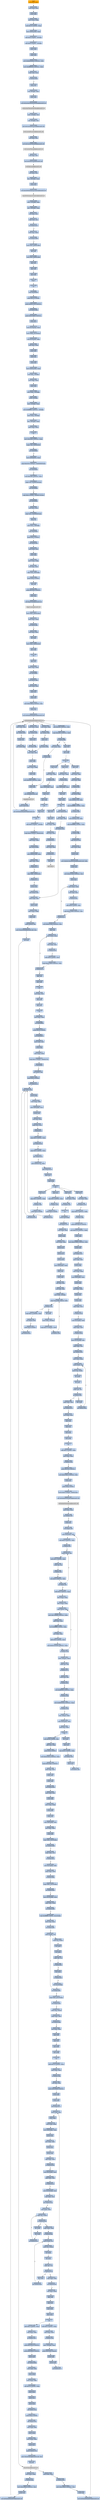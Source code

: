 digraph G {
node[shape=rectangle,style=filled,fillcolor=lightsteelblue,color=lightsteelblue]
bgcolor="transparent"
a0x0040ffefcall_0x00415b06[label="start\ncall 0x00415b06",color="lightgrey",fillcolor="orange"];
a0x00415b06movl_edi_edi[label="0x00415b06\nmovl %edi, %edi"];
a0x00415b08pushl_ebp[label="0x00415b08\npushl %ebp"];
a0x00415b09movl_esp_ebp[label="0x00415b09\nmovl %esp, %ebp"];
a0x00415b0bsubl_0x10UINT8_esp[label="0x00415b0b\nsubl $0x10<UINT8>, %esp"];
a0x00415b0emovl_0x004228b4_eax[label="0x00415b0e\nmovl 0x004228b4, %eax"];
a0x00415b13andl_0x0UINT8__8ebp_[label="0x00415b13\nandl $0x0<UINT8>, -8(%ebp)"];
a0x00415b17andl_0x0UINT8__4ebp_[label="0x00415b17\nandl $0x0<UINT8>, -4(%ebp)"];
a0x00415b1bpushl_ebx[label="0x00415b1b\npushl %ebx"];
a0x00415b1cpushl_edi[label="0x00415b1c\npushl %edi"];
a0x00415b1dmovl_0xbb40e64eUINT32_edi[label="0x00415b1d\nmovl $0xbb40e64e<UINT32>, %edi"];
a0x00415b22movl_0xffff0000UINT32_ebx[label="0x00415b22\nmovl $0xffff0000<UINT32>, %ebx"];
a0x00415b27cmpl_edi_eax[label="0x00415b27\ncmpl %edi, %eax"];
a0x00415b29je_0x00415b38[label="0x00415b29\nje 0x00415b38"];
a0x00415b38pushl_esi[label="0x00415b38\npushl %esi"];
a0x00415b39leal__8ebp__eax[label="0x00415b39\nleal -8(%ebp), %eax"];
a0x00415b3cpushl_eax[label="0x00415b3c\npushl %eax"];
a0x00415b3dcall_GetSystemTimeAsFileTime_kernel32_dll[label="0x00415b3d\ncall GetSystemTimeAsFileTime@kernel32.dll"];
GetSystemTimeAsFileTime_kernel32_dll[label="GetSystemTimeAsFileTime@kernel32.dll",color="lightgrey",fillcolor="lightgrey"];
a0x00415b43movl__4ebp__esi[label="0x00415b43\nmovl -4(%ebp), %esi"];
a0x00415b46xorl__8ebp__esi[label="0x00415b46\nxorl -8(%ebp), %esi"];
a0x00415b49call_GetCurrentProcessId_kernel32_dll[label="0x00415b49\ncall GetCurrentProcessId@kernel32.dll"];
GetCurrentProcessId_kernel32_dll[label="GetCurrentProcessId@kernel32.dll",color="lightgrey",fillcolor="lightgrey"];
a0x00415b4fxorl_eax_esi[label="0x00415b4f\nxorl %eax, %esi"];
a0x00415b51call_GetCurrentThreadId_kernel32_dll[label="0x00415b51\ncall GetCurrentThreadId@kernel32.dll"];
GetCurrentThreadId_kernel32_dll[label="GetCurrentThreadId@kernel32.dll",color="lightgrey",fillcolor="lightgrey"];
a0x00415b57xorl_eax_esi[label="0x00415b57\nxorl %eax, %esi"];
a0x00415b59call_GetTickCount_kernel32_dll[label="0x00415b59\ncall GetTickCount@kernel32.dll"];
GetTickCount_kernel32_dll[label="GetTickCount@kernel32.dll",color="lightgrey",fillcolor="lightgrey"];
a0x00415b5fxorl_eax_esi[label="0x00415b5f\nxorl %eax, %esi"];
a0x00415b61leal__16ebp__eax[label="0x00415b61\nleal -16(%ebp), %eax"];
a0x00415b64pushl_eax[label="0x00415b64\npushl %eax"];
a0x00415b65call_QueryPerformanceCounter_kernel32_dll[label="0x00415b65\ncall QueryPerformanceCounter@kernel32.dll"];
QueryPerformanceCounter_kernel32_dll[label="QueryPerformanceCounter@kernel32.dll",color="lightgrey",fillcolor="lightgrey"];
a0x00415b6bmovl__12ebp__eax[label="0x00415b6b\nmovl -12(%ebp), %eax"];
a0x00415b6exorl__16ebp__eax[label="0x00415b6e\nxorl -16(%ebp), %eax"];
a0x00415b71xorl_eax_esi[label="0x00415b71\nxorl %eax, %esi"];
a0x00415b73cmpl_edi_esi[label="0x00415b73\ncmpl %edi, %esi"];
a0x00415b75jne_0x00415b7e[label="0x00415b75\njne 0x00415b7e"];
a0x00415b7etestl_esi_ebx[label="0x00415b7e\ntestl %esi, %ebx"];
a0x00415b80jne_0x00415b89[label="0x00415b80\njne 0x00415b89"];
a0x00415b89movl_esi_0x004228b4[label="0x00415b89\nmovl %esi, 0x004228b4"];
a0x00415b8fnotl_esi[label="0x00415b8f\nnotl %esi"];
a0x00415b91movl_esi_0x004228b8[label="0x00415b91\nmovl %esi, 0x004228b8"];
a0x00415b97popl_esi[label="0x00415b97\npopl %esi"];
a0x00415b98popl_edi[label="0x00415b98\npopl %edi"];
a0x00415b99popl_ebx[label="0x00415b99\npopl %ebx"];
a0x00415b9aleave_[label="0x00415b9a\nleave "];
a0x00415b9bret[label="0x00415b9b\nret"];
a0x0040fff4jmp_0x0040fe9d[label="0x0040fff4\njmp 0x0040fe9d"];
a0x0040fe9dpushl_0x14UINT8[label="0x0040fe9d\npushl $0x14<UINT8>"];
a0x0040fe9fpushl_0x421118UINT32[label="0x0040fe9f\npushl $0x421118<UINT32>"];
a0x0040fea4call_0x00410d6c[label="0x0040fea4\ncall 0x00410d6c"];
a0x00410d6cpushl_0x410dd0UINT32[label="0x00410d6c\npushl $0x410dd0<UINT32>"];
a0x00410d71pushl_fs_0[label="0x00410d71\npushl %fs:0"];
a0x00410d78movl_0x10esp__eax[label="0x00410d78\nmovl 0x10(%esp), %eax"];
a0x00410d7cmovl_ebp_0x10esp_[label="0x00410d7c\nmovl %ebp, 0x10(%esp)"];
a0x00410d80leal_0x10esp__ebp[label="0x00410d80\nleal 0x10(%esp), %ebp"];
a0x00410d84subl_eax_esp[label="0x00410d84\nsubl %eax, %esp"];
a0x00410d86pushl_ebx[label="0x00410d86\npushl %ebx"];
a0x00410d87pushl_esi[label="0x00410d87\npushl %esi"];
a0x00410d88pushl_edi[label="0x00410d88\npushl %edi"];
a0x00410d89movl_0x004228b4_eax[label="0x00410d89\nmovl 0x004228b4, %eax"];
a0x00410d8exorl_eax__4ebp_[label="0x00410d8e\nxorl %eax, -4(%ebp)"];
a0x00410d91xorl_ebp_eax[label="0x00410d91\nxorl %ebp, %eax"];
a0x00410d93pushl_eax[label="0x00410d93\npushl %eax"];
a0x00410d94movl_esp__24ebp_[label="0x00410d94\nmovl %esp, -24(%ebp)"];
a0x00410d97pushl__8ebp_[label="0x00410d97\npushl -8(%ebp)"];
a0x00410d9amovl__4ebp__eax[label="0x00410d9a\nmovl -4(%ebp), %eax"];
a0x00410d9dmovl_0xfffffffeUINT32__4ebp_[label="0x00410d9d\nmovl $0xfffffffe<UINT32>, -4(%ebp)"];
a0x00410da4movl_eax__8ebp_[label="0x00410da4\nmovl %eax, -8(%ebp)"];
a0x00410da7leal__16ebp__eax[label="0x00410da7\nleal -16(%ebp), %eax"];
a0x00410daamovl_eax_fs_0[label="0x00410daa\nmovl %eax, %fs:0"];
a0x00410db0ret[label="0x00410db0\nret"];
a0x0040fea9movl_0x5a4dUINT32_eax[label="0x0040fea9\nmovl $0x5a4d<UINT32>, %eax"];
a0x0040feaecmpw_ax_0x00400000[label="0x0040feae\ncmpw %ax, 0x00400000"];
a0x0040feb5jne_0x0040feef[label="0x0040feb5\njne 0x0040feef"];
a0x0040feb7movl_0x0040003c_eax[label="0x0040feb7\nmovl 0x0040003c, %eax"];
a0x0040febccmpl_0x4550UINT32_0x400000eax_[label="0x0040febc\ncmpl $0x4550<UINT32>, 0x400000(%eax)"];
a0x0040fec6jne_0x0040feef[label="0x0040fec6\njne 0x0040feef"];
a0x0040fec8movl_0x10bUINT32_ecx[label="0x0040fec8\nmovl $0x10b<UINT32>, %ecx"];
a0x0040fecdcmpw_cx_0x400018eax_[label="0x0040fecd\ncmpw %cx, 0x400018(%eax)"];
a0x0040fed4jne_0x0040feef[label="0x0040fed4\njne 0x0040feef"];
a0x0040fed6cmpl_0xeUINT8_0x400074eax_[label="0x0040fed6\ncmpl $0xe<UINT8>, 0x400074(%eax)"];
a0x0040feddjbe_0x0040feef[label="0x0040fedd\njbe 0x0040feef"];
a0x0040fedfxorl_ecx_ecx[label="0x0040fedf\nxorl %ecx, %ecx"];
a0x0040fee1cmpl_ecx_0x4000e8eax_[label="0x0040fee1\ncmpl %ecx, 0x4000e8(%eax)"];
a0x0040fee7setne_cl[label="0x0040fee7\nsetne %cl"];
a0x0040feeamovl_ecx__28ebp_[label="0x0040feea\nmovl %ecx, -28(%ebp)"];
a0x0040feedjmp_0x0040fef3[label="0x0040feed\njmp 0x0040fef3"];
a0x0040fef3pushl_0x1UINT8[label="0x0040fef3\npushl $0x1<UINT8>"];
a0x0040fef5call_0x00410f5c[label="0x0040fef5\ncall 0x00410f5c"];
a0x00410f5cmovl_edi_edi[label="0x00410f5c\nmovl %edi, %edi"];
a0x00410f5epushl_ebp[label="0x00410f5e\npushl %ebp"];
a0x00410f5fmovl_esp_ebp[label="0x00410f5f\nmovl %esp, %ebp"];
a0x00410f61xorl_eax_eax[label="0x00410f61\nxorl %eax, %eax"];
a0x00410f63cmpl_eax_0x8ebp_[label="0x00410f63\ncmpl %eax, 0x8(%ebp)"];
a0x00410f66pushl_0x0UINT8[label="0x00410f66\npushl $0x0<UINT8>"];
a0x00410f68sete_al[label="0x00410f68\nsete %al"];
a0x00410f6bpushl_0x1000UINT32[label="0x00410f6b\npushl $0x1000<UINT32>"];
a0x00410f70pushl_eax[label="0x00410f70\npushl %eax"];
a0x00410f71call_HeapCreate_kernel32_dll[label="0x00410f71\ncall HeapCreate@kernel32.dll"];
HeapCreate_kernel32_dll[label="HeapCreate@kernel32.dll",color="lightgrey",fillcolor="lightgrey"];
a0x00410f77movl_eax_0x0042394c[label="0x00410f77\nmovl %eax, 0x0042394c"];
a0x00410f7ctestl_eax_eax[label="0x00410f7c\ntestl %eax, %eax"];
a0x00410f7ejne_0x00410f82[label="0x00410f7e\njne 0x00410f82"];
a0x00410f82xorl_eax_eax[label="0x00410f82\nxorl %eax, %eax"];
a0x00410f84incl_eax[label="0x00410f84\nincl %eax"];
a0x00410f85movl_eax_0x004253e0[label="0x00410f85\nmovl %eax, 0x004253e0"];
a0x00410f8apopl_ebp[label="0x00410f8a\npopl %ebp"];
a0x00410f8bret[label="0x00410f8b\nret"];
a0x0040fefapopl_ecx[label="0x0040fefa\npopl %ecx"];
a0x0040fefbtestl_eax_eax[label="0x0040fefb\ntestl %eax, %eax"];
a0x0040fefdjne_0x0040ff07[label="0x0040fefd\njne 0x0040ff07"];
a0x0040ff07call_0x0041396c[label="0x0040ff07\ncall 0x0041396c"];
a0x0041396cmovl_edi_edi[label="0x0041396c\nmovl %edi, %edi"];
a0x0041396epushl_esi[label="0x0041396e\npushl %esi"];
a0x0041396fpushl_edi[label="0x0041396f\npushl %edi"];
a0x00413970movl_0x41f6e4UINT32_esi[label="0x00413970\nmovl $0x41f6e4<UINT32>, %esi"];
a0x00413975pushl_esi[label="0x00413975\npushl %esi"];
a0x00413976call_GetModuleHandleW_kernel32_dll[label="0x00413976\ncall GetModuleHandleW@kernel32.dll"];
GetModuleHandleW_kernel32_dll[label="GetModuleHandleW@kernel32.dll",color="lightgrey",fillcolor="lightgrey"];
a0x0041397ctestl_eax_eax[label="0x0041397c\ntestl %eax, %eax"];
a0x0041397ejne_0x00413987[label="0x0041397e\njne 0x00413987"];
a0x00413980pushl_esi[label="0x00413980\npushl %esi"];
a0x00413981call_0x00410f8c[label="0x00413981\ncall 0x00410f8c"];
a0x00410f8cmovl_edi_edi[label="0x00410f8c\nmovl %edi, %edi"];
a0x00410f8epushl_ebp[label="0x00410f8e\npushl %ebp"];
a0x00410f8fmovl_esp_ebp[label="0x00410f8f\nmovl %esp, %ebp"];
a0x00410f91pushl_edi[label="0x00410f91\npushl %edi"];
a0x00410f92movl_0x3e8UINT32_edi[label="0x00410f92\nmovl $0x3e8<UINT32>, %edi"];
a0x00410f97pushl_edi[label="0x00410f97\npushl %edi"];
a0x00410f98call_Sleep_kernel32_dll[label="0x00410f98\ncall Sleep@kernel32.dll"];
Sleep_kernel32_dll[label="Sleep@kernel32.dll",color="lightgrey",fillcolor="lightgrey"];
a0x00410f9epushl_0x8ebp_[label="0x00410f9e\npushl 0x8(%ebp)"];
a0x00410fa1call_GetModuleHandleW_kernel32_dll[label="0x00410fa1\ncall GetModuleHandleW@kernel32.dll"];
a0x00410fa7addl_0x3e8UINT32_edi[label="0x00410fa7\naddl $0x3e8<UINT32>, %edi"];
a0x00410fadcmpl_0xea60UINT32_edi[label="0x00410fad\ncmpl $0xea60<UINT32>, %edi"];
a0x00410fb3ja_0x00410fb9[label="0x00410fb3\nja 0x00410fb9"];
a0x00410fb5testl_eax_eax[label="0x00410fb5\ntestl %eax, %eax"];
a0x00410fb7je_0x00410f97[label="0x00410fb7\nje 0x00410f97"];
a0x00410fb9popl_edi[label="0x00410fb9\npopl %edi"];
a0x00410fbapopl_ebp[label="0x00410fba\npopl %ebp"];
a0x00410fbbret[label="0x00410fbb\nret"];
a0x00413986popl_ecx[label="0x00413986\npopl %ecx"];
a0x00413987movl_eax_edi[label="0x00413987\nmovl %eax, %edi"];
a0x00413989testl_edi_edi[label="0x00413989\ntestl %edi, %edi"];
a0x0041398bje_0x00413aef[label="0x0041398b\nje 0x00413aef"];
a0x00413aefcall_0x00413686[label="0x00413aef\ncall 0x00413686"];
a0x00413686movl_0x004227b0_eax[label="0x00413686\nmovl 0x004227b0, %eax"];
a0x0041368bcmpl_0xffffffffUINT8_eax[label="0x0041368b\ncmpl $0xffffffff<UINT8>, %eax"];
a0x0041368eje_0x004136a6[label="0x0041368e\nje 0x004136a6"];
a0x004136a6movl_0x004227b4_eax[label="0x004136a6\nmovl 0x004227b4, %eax"];
a0x004136abcmpl_0xffffffffUINT8_eax[label="0x004136ab\ncmpl $0xffffffff<UINT8>, %eax"];
a0x004136aeje_0x004136be[label="0x004136ae\nje 0x004136be"];
a0x004136bejmp_0x00410143[label="0x004136be\njmp 0x00410143"];
a0x00410143movl_edi_edi[label="0x00410143\nmovl %edi, %edi"];
a0x00410145pushl_ebx[label="0x00410145\npushl %ebx"];
a0x00410146movl_DeleteCriticalSection_kernel32_dll_ebx[label="0x00410146\nmovl DeleteCriticalSection@kernel32.dll, %ebx"];
a0x0041014cpushl_esi[label="0x0041014c\npushl %esi"];
a0x0041014dmovl_0x422240UINT32_esi[label="0x0041014d\nmovl $0x422240<UINT32>, %esi"];
a0x00410152pushl_edi[label="0x00410152\npushl %edi"];
a0x00410153movl_esi__edi[label="0x00410153\nmovl (%esi), %edi"];
a0x00410155testl_edi_edi[label="0x00410155\ntestl %edi, %edi"];
a0x00410157je_0x0041016c[label="0x00410157\nje 0x0041016c"];
a0x0041016caddl_0x8UINT8_esi[label="0x0041016c\naddl $0x8<UINT8>, %esi"];
a0x0041016fcmpl_0x422360UINT32_esi[label="0x0041016f\ncmpl $0x422360<UINT32>, %esi"];
a0x00410175jl_0x00410153[label="0x00410175\njl 0x00410153"];
a0x00410177movl_0x422240UINT32_esi[label="0x00410177\nmovl $0x422240<UINT32>, %esi"];
a0x0041017cpopl_edi[label="0x0041017c\npopl %edi"];
a0x0041017dmovl_esi__eax[label="0x0041017d\nmovl (%esi), %eax"];
a0x0041017ftestl_eax_eax[label="0x0041017f\ntestl %eax, %eax"];
a0x00410181je_0x0041018c[label="0x00410181\nje 0x0041018c"];
a0x0041018caddl_0x8UINT8_esi[label="0x0041018c\naddl $0x8<UINT8>, %esi"];
a0x0041018fcmpl_0x422360UINT32_esi[label="0x0041018f\ncmpl $0x422360<UINT32>, %esi"];
a0x00410195jl_0x0041017d[label="0x00410195\njl 0x0041017d"];
a0x00410197popl_esi[label="0x00410197\npopl %esi"];
a0x00410198popl_ebx[label="0x00410198\npopl %ebx"];
a0x00410199ret[label="0x00410199\nret"];
a0x00413af4xorl_eax_eax[label="0x00413af4\nxorl %eax, %eax"];
a0x00413af6popl_edi[label="0x00413af6\npopl %edi"];
a0x00413af7popl_esi[label="0x00413af7\npopl %esi"];
a0x00413af8ret[label="0x00413af8\nret"];
a0x0040ff0ctestl_eax_eax[label="0x0040ff0c\ntestl %eax, %eax"];
a0x0040ff0ejne_0x0040ff18[label="0x0040ff0e\njne 0x0040ff18"];
a0x0040ff10pushl_0x10UINT8[label="0x0040ff10\npushl $0x10<UINT8>"];
a0x0040ff12call_0x0040fe74[label="0x0040ff12\ncall 0x0040fe74"];
a0x0040fe74movl_edi_edi[label="0x0040fe74\nmovl %edi, %edi"];
a0x0040fe76pushl_ebp[label="0x0040fe76\npushl %ebp"];
a0x0040fe77movl_esp_ebp[label="0x0040fe77\nmovl %esp, %ebp"];
a0x0040fe79cmpl_0x2UINT8_0x004237ec[label="0x0040fe79\ncmpl $0x2<UINT8>, 0x004237ec"];
a0x0040fe80je_0x0040fe87[label="0x0040fe80\nje 0x0040fe87"];
a0x0040fe82call_0x0041146f[label="0x0040fe82\ncall 0x0041146f"];
a0x0041146fpushl_0x3UINT8[label="0x0041146f\npushl $0x3<UINT8>"];
a0x00411471call_0x004161e5[label="0x00411471\ncall 0x004161e5"];
a0x004161e5movl_edi_edi[label="0x004161e5\nmovl %edi, %edi"];
a0x004161e7pushl_ebp[label="0x004161e7\npushl %ebp"];
a0x004161e8movl_esp_ebp[label="0x004161e8\nmovl %esp, %ebp"];
a0x004161eamovl_0x8ebp__ecx[label="0x004161ea\nmovl 0x8(%ebp), %ecx"];
a0x004161edpushl_esi[label="0x004161ed\npushl %esi"];
a0x004161eexorl_esi_esi[label="0x004161ee\nxorl %esi, %esi"];
a0x004161f0cmpl_esi_ecx[label="0x004161f0\ncmpl %esi, %ecx"];
a0x004161f2jl_0x00416212[label="0x004161f2\njl 0x00416212"];
a0x004161f4cmpl_0x2UINT8_ecx[label="0x004161f4\ncmpl $0x2<UINT8>, %ecx"];
a0x004161f7jle_0x00416205[label="0x004161f7\njle 0x00416205"];
a0x004161f9cmpl_0x3UINT8_ecx[label="0x004161f9\ncmpl $0x3<UINT8>, %ecx"];
a0x004161fcjne_0x00416212[label="0x004161fc\njne 0x00416212"];
a0x004161femovl_0x004237ec_eax[label="0x004161fe\nmovl 0x004237ec, %eax"];
a0x00416203jmp_0x0041622d[label="0x00416203\njmp 0x0041622d"];
a0x0041622dpopl_esi[label="0x0041622d\npopl %esi"];
a0x0041622epopl_ebp[label="0x0041622e\npopl %ebp"];
a0x0041622fret[label="0x0041622f\nret"];
a0x00411476popl_ecx[label="0x00411476\npopl %ecx"];
a0x00411477cmpl_0x1UINT8_eax[label="0x00411477\ncmpl $0x1<UINT8>, %eax"];
a0x0041147aje_0x00411491[label="0x0041147a\nje 0x00411491"];
a0x0041147cpushl_0x3UINT8[label="0x0041147c\npushl $0x3<UINT8>"];
a0x0041147ecall_0x004161e5[label="0x0041147e\ncall 0x004161e5"];
a0x00411483popl_ecx[label="0x00411483\npopl %ecx"];
a0x00411484testl_eax_eax[label="0x00411484\ntestl %eax, %eax"];
a0x00411486jne_0x004114a7[label="0x00411486\njne 0x004114a7"];
a0x004114a7ret[label="0x004114a7\nret"];
a0x0040fe87pushl_0x8ebp_[label="0x0040fe87\npushl 0x8(%ebp)"];
a0x0040fe8acall_0x004112c4[label="0x0040fe8a\ncall 0x004112c4"];
a0x004112c4movl_edi_edi[label="0x004112c4\nmovl %edi, %edi"];
a0x004112c6pushl_ebp[label="0x004112c6\npushl %ebp"];
a0x004112c7movl_esp_ebp[label="0x004112c7\nmovl %esp, %ebp"];
a0x004112c9pushl_ecx[label="0x004112c9\npushl %ecx"];
a0x004112capushl_ecx[label="0x004112ca\npushl %ecx"];
a0x004112cbpushl_ebx[label="0x004112cb\npushl %ebx"];
a0x004112ccmovl_0x8ebp__ebx[label="0x004112cc\nmovl 0x8(%ebp), %ebx"];
a0x004112cfpushl_esi[label="0x004112cf\npushl %esi"];
a0x004112d0pushl_edi[label="0x004112d0\npushl %edi"];
a0x004112d1xorl_esi_esi[label="0x004112d1\nxorl %esi, %esi"];
a0x004112d3xorl_edi_edi[label="0x004112d3\nxorl %edi, %edi"];
a0x004112d5movl_edi__4ebp_[label="0x004112d5\nmovl %edi, -4(%ebp)"];
a0x004112d8cmpl_0x422368edi8__ebx[label="0x004112d8\ncmpl 0x422368(,%edi,8), %ebx"];
a0x004112dfje_0x004112ea[label="0x004112df\nje 0x004112ea"];
a0x004112e1incl_edi[label="0x004112e1\nincl %edi"];
a0x004112e2movl_edi__4ebp_[label="0x004112e2\nmovl %edi, -4(%ebp)"];
a0x004112e5cmpl_0x17UINT8_edi[label="0x004112e5\ncmpl $0x17<UINT8>, %edi"];
a0x004112e8jb_0x004112d8[label="0x004112e8\njb 0x004112d8"];
a0x004112eacmpl_0x17UINT8_edi[label="0x004112ea\ncmpl $0x17<UINT8>, %edi"];
a0x004112edjae_0x0041146a[label="0x004112ed\njae 0x0041146a"];
a0x004112f3pushl_0x3UINT8[label="0x004112f3\npushl $0x3<UINT8>"];
a0x004112f5call_0x004161e5[label="0x004112f5\ncall 0x004161e5"];
a0x004112fapopl_ecx[label="0x004112fa\npopl %ecx"];
a0x004112fbcmpl_0x1UINT8_eax[label="0x004112fb\ncmpl $0x1<UINT8>, %eax"];
a0x004112feje_0x00411438[label="0x004112fe\nje 0x00411438"];
a0x00411304pushl_0x3UINT8[label="0x00411304\npushl $0x3<UINT8>"];
a0x00411306call_0x004161e5[label="0x00411306\ncall 0x004161e5"];
a0x0041130bpopl_ecx[label="0x0041130b\npopl %ecx"];
a0x0041130ctestl_eax_eax[label="0x0041130c\ntestl %eax, %eax"];
a0x0041130ejne_0x0041131d[label="0x0041130e\njne 0x0041131d"];
a0x0041131dcmpl_0xfcUINT32_ebx[label="0x0041131d\ncmpl $0xfc<UINT32>, %ebx"];
a0x00411323je_0x0041146a[label="0x00411323\nje 0x0041146a"];
a0x00411329pushl_0x41f678UINT32[label="0x00411329\npushl $0x41f678<UINT32>"];
a0x0041132emovl_0x314UINT32_ebx[label="0x0041132e\nmovl $0x314<UINT32>, %ebx"];
a0x00411333pushl_ebx[label="0x00411333\npushl %ebx"];
a0x00411334movl_0x423988UINT32_edi[label="0x00411334\nmovl $0x423988<UINT32>, %edi"];
a0x00411339pushl_edi[label="0x00411339\npushl %edi"];
a0x0041133acall_0x00412012[label="0x0041133a\ncall 0x00412012"];
a0x00412012movl_edi_edi[label="0x00412012\nmovl %edi, %edi"];
a0x00412014pushl_ebp[label="0x00412014\npushl %ebp"];
a0x00412015movl_esp_ebp[label="0x00412015\nmovl %esp, %ebp"];
a0x00412017movl_0x8ebp__ecx[label="0x00412017\nmovl 0x8(%ebp), %ecx"];
a0x0041201apushl_ebx[label="0x0041201a\npushl %ebx"];
a0x0041201bxorl_ebx_ebx[label="0x0041201b\nxorl %ebx, %ebx"];
a0x0041201dpushl_esi[label="0x0041201d\npushl %esi"];
a0x0041201epushl_edi[label="0x0041201e\npushl %edi"];
a0x0041201fcmpl_ebx_ecx[label="0x0041201f\ncmpl %ebx, %ecx"];
a0x00412021je_0x0041202a[label="0x00412021\nje 0x0041202a"];
a0x00412023movl_0xcebp__edi[label="0x00412023\nmovl 0xc(%ebp), %edi"];
a0x00412026cmpl_ebx_edi[label="0x00412026\ncmpl %ebx, %edi"];
a0x00412028ja_0x00412045[label="0x00412028\nja 0x00412045"];
a0x00412045movl_0x10ebp__esi[label="0x00412045\nmovl 0x10(%ebp), %esi"];
a0x00412048cmpl_ebx_esi[label="0x00412048\ncmpl %ebx, %esi"];
a0x0041204ajne_0x00412050[label="0x0041204a\njne 0x00412050"];
a0x00412050movl_ecx_edx[label="0x00412050\nmovl %ecx, %edx"];
a0x00412052movb_esi__al[label="0x00412052\nmovb (%esi), %al"];
a0x00412054movb_al_edx_[label="0x00412054\nmovb %al, (%edx)"];
a0x00412056incl_edx[label="0x00412056\nincl %edx"];
a0x00412057incl_esi[label="0x00412057\nincl %esi"];
a0x00412058cmpb_bl_al[label="0x00412058\ncmpb %bl, %al"];
a0x0041205aje_0x0041205f[label="0x0041205a\nje 0x0041205f"];
a0x0041205cdecl_edi[label="0x0041205c\ndecl %edi"];
a0x0041205djne_0x00412052[label="0x0041205d\njne 0x00412052"];
a0x0041205fcmpl_ebx_edi[label="0x0041205f\ncmpl %ebx, %edi"];
a0x00412061jne_0x00412073[label="0x00412061\njne 0x00412073"];
a0x00412073xorl_eax_eax[label="0x00412073\nxorl %eax, %eax"];
a0x00412075popl_edi[label="0x00412075\npopl %edi"];
a0x00412076popl_esi[label="0x00412076\npopl %esi"];
a0x00412077popl_ebx[label="0x00412077\npopl %ebx"];
a0x00412078popl_ebp[label="0x00412078\npopl %ebp"];
a0x00412079ret[label="0x00412079\nret"];
a0x0041133faddl_0xcUINT8_esp[label="0x0041133f\naddl $0xc<UINT8>, %esp"];
a0x00411342testl_eax_eax[label="0x00411342\ntestl %eax, %eax"];
a0x00411344je_0x00411353[label="0x00411344\nje 0x00411353"];
a0x00411353pushl_0x104UINT32[label="0x00411353\npushl $0x104<UINT32>"];
a0x00411358movl_0x4239a1UINT32_esi[label="0x00411358\nmovl $0x4239a1<UINT32>, %esi"];
a0x0041135dpushl_esi[label="0x0041135d\npushl %esi"];
a0x0041135epushl_0x0UINT8[label="0x0041135e\npushl $0x0<UINT8>"];
a0x00411360movb_0x0UINT8_0x00423aa5[label="0x00411360\nmovb $0x0<UINT8>, 0x00423aa5"];
a0x00411367call_GetModuleFileNameA_kernel32_dll[label="0x00411367\ncall GetModuleFileNameA@kernel32.dll"];
GetModuleFileNameA_kernel32_dll[label="GetModuleFileNameA@kernel32.dll",color="lightgrey",fillcolor="lightgrey"];
a0x0041136dtestl_eax_eax[label="0x0041136d\ntestl %eax, %eax"];
a0x0041136fjne_0x00411397[label="0x0041136f\njne 0x00411397"];
a0x00411397pushl_esi[label="0x00411397\npushl %esi"];
a0x00411398call_0x00411ef0[label="0x00411398\ncall 0x00411ef0"];
a0x00411ef0movl_0x4esp__ecx[label="0x00411ef0\nmovl 0x4(%esp), %ecx"];
a0x00411ef4testl_0x3UINT32_ecx[label="0x00411ef4\ntestl $0x3<UINT32>, %ecx"];
a0x00411efaje_0x00411f20[label="0x00411efa\nje 0x00411f20"];
a0x00411efcmovb_ecx__al[label="0x00411efc\nmovb (%ecx), %al"];
a0x00411efeaddl_0x1UINT8_ecx[label="0x00411efe\naddl $0x1<UINT8>, %ecx"];
a0x00411f01testb_al_al[label="0x00411f01\ntestb %al, %al"];
a0x00411f03je_0x00411f53[label="0x00411f03\nje 0x00411f53"];
a0x00411f05testl_0x3UINT32_ecx[label="0x00411f05\ntestl $0x3<UINT32>, %ecx"];
a0x00411f0bjne_0x00411efc[label="0x00411f0b\njne 0x00411efc"];
a0x00411f0daddl_0x0UINT32_eax[label="0x00411f0d\naddl $0x0<UINT32>, %eax"];
a0x00411f12leal_esp__esp[label="0x00411f12\nleal (%esp), %esp"];
a0x00411f19leal_esp__esp[label="0x00411f19\nleal (%esp), %esp"];
a0x00411f20movl_ecx__eax[label="0x00411f20\nmovl (%ecx), %eax"];
a0x00411f22movl_0x7efefeffUINT32_edx[label="0x00411f22\nmovl $0x7efefeff<UINT32>, %edx"];
a0x00411f27addl_eax_edx[label="0x00411f27\naddl %eax, %edx"];
a0x00411f29xorl_0xffffffffUINT8_eax[label="0x00411f29\nxorl $0xffffffff<UINT8>, %eax"];
a0x00411f2cxorl_edx_eax[label="0x00411f2c\nxorl %edx, %eax"];
a0x00411f2eaddl_0x4UINT8_ecx[label="0x00411f2e\naddl $0x4<UINT8>, %ecx"];
a0x00411f31testl_0x81010100UINT32_eax[label="0x00411f31\ntestl $0x81010100<UINT32>, %eax"];
a0x00411f36je_0x00411f20[label="0x00411f36\nje 0x00411f20"];
a0x00411f38movl__4ecx__eax[label="0x00411f38\nmovl -4(%ecx), %eax"];
a0x00411f3btestb_al_al[label="0x00411f3b\ntestb %al, %al"];
a0x00411f3dje_0x00411f71[label="0x00411f3d\nje 0x00411f71"];
a0x00411f3ftestb_ah_ah[label="0x00411f3f\ntestb %ah, %ah"];
a0x00411f41je_0x00411f67[label="0x00411f41\nje 0x00411f67"];
a0x00411f43testl_0xff0000UINT32_eax[label="0x00411f43\ntestl $0xff0000<UINT32>, %eax"];
a0x00411f48je_0x00411f5d[label="0x00411f48\nje 0x00411f5d"];
a0x00411f4atestl_0xff000000UINT32_eax[label="0x00411f4a\ntestl $0xff000000<UINT32>, %eax"];
a0x00411f4fje_0x00411f53[label="0x00411f4f\nje 0x00411f53"];
a0x00411f53leal__1ecx__eax[label="0x00411f53\nleal -1(%ecx), %eax"];
a0x00411f56movl_0x4esp__ecx[label="0x00411f56\nmovl 0x4(%esp), %ecx"];
a0x00411f5asubl_ecx_eax[label="0x00411f5a\nsubl %ecx, %eax"];
a0x00411f5cret[label="0x00411f5c\nret"];
a0x0041139dincl_eax[label="0x0041139d\nincl %eax"];
a0x0041139epopl_ecx[label="0x0041139e\npopl %ecx"];
a0x0041139fcmpl_0x3cUINT8_eax[label="0x0041139f\ncmpl $0x3c<UINT8>, %eax"];
a0x004113a2jbe_0x004113dc[label="0x004113a2\njbe 0x004113dc"];
a0x004113a4pushl_esi[label="0x004113a4\npushl %esi"];
a0x004113a5call_0x00411ef0[label="0x004113a5\ncall 0x00411ef0"];
a0x004113aasubl_0x3bUINT8_esi[label="0x004113aa\nsubl $0x3b<UINT8>, %esi"];
a0x004113adaddl_esi_eax[label="0x004113ad\naddl %esi, %eax"];
a0x004113afpushl_0x3UINT8[label="0x004113af\npushl $0x3<UINT8>"];
a0x004113b1movl_0x423c9cUINT32_ecx[label="0x004113b1\nmovl $0x423c9c<UINT32>, %ecx"];
a0x004113b6pushl_0x41f65cUINT32[label="0x004113b6\npushl $0x41f65c<UINT32>"];
a0x004113bbsubl_eax_ecx[label="0x004113bb\nsubl %eax, %ecx"];
a0x004113bdpushl_ecx[label="0x004113bd\npushl %ecx"];
a0x004113bepushl_eax[label="0x004113be\npushl %eax"];
a0x004113bfcall_0x00414e94[label="0x004113bf\ncall 0x00414e94"];
a0x00414e94movl_edi_edi[label="0x00414e94\nmovl %edi, %edi"];
a0x00414e96pushl_ebp[label="0x00414e96\npushl %ebp"];
a0x00414e97movl_esp_ebp[label="0x00414e97\nmovl %esp, %ebp"];
a0x00414e99pushl_ebx[label="0x00414e99\npushl %ebx"];
a0x00414e9apushl_esi[label="0x00414e9a\npushl %esi"];
a0x00414e9bmovl_0x8ebp__esi[label="0x00414e9b\nmovl 0x8(%ebp), %esi"];
a0x00414e9exorl_ebx_ebx[label="0x00414e9e\nxorl %ebx, %ebx"];
a0x00414ea0pushl_edi[label="0x00414ea0\npushl %edi"];
a0x00414ea1cmpl_ebx_0x14ebp_[label="0x00414ea1\ncmpl %ebx, 0x14(%ebp)"];
a0x00414ea4jne_0x00414eb6[label="0x00414ea4\njne 0x00414eb6"];
a0x00414eb6cmpl_ebx_esi[label="0x00414eb6\ncmpl %ebx, %esi"];
a0x00414eb8je_0x00414ec1[label="0x00414eb8\nje 0x00414ec1"];
a0x00414ebamovl_0xcebp__edi[label="0x00414eba\nmovl 0xc(%ebp), %edi"];
a0x00414ebdcmpl_ebx_edi[label="0x00414ebd\ncmpl %ebx, %edi"];
a0x00414ebfja_0x00414edc[label="0x00414ebf\nja 0x00414edc"];
a0x00414edccmpl_ebx_0x14ebp_[label="0x00414edc\ncmpl %ebx, 0x14(%ebp)"];
a0x00414edfjne_0x00414ee5[label="0x00414edf\njne 0x00414ee5"];
a0x00414ee5movl_0x10ebp__edx[label="0x00414ee5\nmovl 0x10(%ebp), %edx"];
a0x00414ee8cmpl_ebx_edx[label="0x00414ee8\ncmpl %ebx, %edx"];
a0x00414eeajne_0x00414ef0[label="0x00414eea\njne 0x00414ef0"];
a0x00414ef0cmpl_0xffffffffUINT8_0x14ebp_[label="0x00414ef0\ncmpl $0xffffffff<UINT8>, 0x14(%ebp)"];
a0x00414ef4movl_esi_eax[label="0x00414ef4\nmovl %esi, %eax"];
a0x00414ef6jne_0x00414f07[label="0x00414ef6\njne 0x00414f07"];
a0x00414f07movb_edx__cl[label="0x00414f07\nmovb (%edx), %cl"];
a0x00414f09movb_cl_eax_[label="0x00414f09\nmovb %cl, (%eax)"];
a0x00414f0bincl_eax[label="0x00414f0b\nincl %eax"];
a0x00414f0cincl_edx[label="0x00414f0c\nincl %edx"];
a0x00414f0dcmpb_bl_cl[label="0x00414f0d\ncmpb %bl, %cl"];
a0x00414f0fje_0x00414f19[label="0x00414f0f\nje 0x00414f19"];
a0x00414f11decl_edi[label="0x00414f11\ndecl %edi"];
a0x00414f12je_0x00414f19[label="0x00414f12\nje 0x00414f19"];
a0x00414f14decl_0x14ebp_[label="0x00414f14\ndecl 0x14(%ebp)"];
a0x00414f17jne_0x00414f07[label="0x00414f17\njne 0x00414f07"];
a0x00414f19cmpl_ebx_0x14ebp_[label="0x00414f19\ncmpl %ebx, 0x14(%ebp)"];
a0x00414f1cjne_0x00414f20[label="0x00414f1c\njne 0x00414f20"];
a0x00414f1emovb_bl_eax_[label="0x00414f1e\nmovb %bl, (%eax)"];
a0x00414f20cmpl_ebx_edi[label="0x00414f20\ncmpl %ebx, %edi"];
a0x00414f22jne_0x00414eaf[label="0x00414f22\njne 0x00414eaf"];
a0x00414eafxorl_eax_eax[label="0x00414eaf\nxorl %eax, %eax"];
a0x00414eb1popl_edi[label="0x00414eb1\npopl %edi"];
a0x00414eb2popl_esi[label="0x00414eb2\npopl %esi"];
a0x00414eb3popl_ebx[label="0x00414eb3\npopl %ebx"];
a0x00414eb4popl_ebp[label="0x00414eb4\npopl %ebp"];
a0x00414eb5ret[label="0x00414eb5\nret"];
a0x004113c4addl_0x14UINT8_esp[label="0x004113c4\naddl $0x14<UINT8>, %esp"];
a0x004113c7testl_eax_eax[label="0x004113c7\ntestl %eax, %eax"];
a0x004113c9je_0x004113dc[label="0x004113c9\nje 0x004113dc"];
a0x004113dcxorl_esi_esi[label="0x004113dc\nxorl %esi, %esi"];
a0x004113depushl_0x41f658UINT32[label="0x004113de\npushl $0x41f658<UINT32>"];
a0x004113e3pushl_ebx[label="0x004113e3\npushl %ebx"];
a0x004113e4pushl_edi[label="0x004113e4\npushl %edi"];
a0x004113e5call_0x00416171[label="0x004113e5\ncall 0x00416171"];
a0x00416171movl_edi_edi[label="0x00416171\nmovl %edi, %edi"];
a0x00416173pushl_ebp[label="0x00416173\npushl %ebp"];
a0x00416174movl_esp_ebp[label="0x00416174\nmovl %esp, %ebp"];
a0x00416176movl_0x8ebp__eax[label="0x00416176\nmovl 0x8(%ebp), %eax"];
a0x00416179pushl_ebx[label="0x00416179\npushl %ebx"];
a0x0041617axorl_ebx_ebx[label="0x0041617a\nxorl %ebx, %ebx"];
a0x0041617cpushl_esi[label="0x0041617c\npushl %esi"];
a0x0041617dpushl_edi[label="0x0041617d\npushl %edi"];
a0x0041617ecmpl_ebx_eax[label="0x0041617e\ncmpl %ebx, %eax"];
a0x00416180je_0x00416189[label="0x00416180\nje 0x00416189"];
a0x00416182movl_0xcebp__edi[label="0x00416182\nmovl 0xc(%ebp), %edi"];
a0x00416185cmpl_ebx_edi[label="0x00416185\ncmpl %ebx, %edi"];
a0x00416187ja_0x004161a4[label="0x00416187\nja 0x004161a4"];
a0x004161a4movl_0x10ebp__esi[label="0x004161a4\nmovl 0x10(%ebp), %esi"];
a0x004161a7cmpl_ebx_esi[label="0x004161a7\ncmpl %ebx, %esi"];
a0x004161a9jne_0x004161af[label="0x004161a9\njne 0x004161af"];
a0x004161afmovl_eax_edx[label="0x004161af\nmovl %eax, %edx"];
a0x004161b1cmpb_bl_edx_[label="0x004161b1\ncmpb %bl, (%edx)"];
a0x004161b3je_0x004161b9[label="0x004161b3\nje 0x004161b9"];
a0x004161b5incl_edx[label="0x004161b5\nincl %edx"];
a0x004161b6decl_edi[label="0x004161b6\ndecl %edi"];
a0x004161b7jne_0x004161b1[label="0x004161b7\njne 0x004161b1"];
a0x004161b9cmpl_ebx_edi[label="0x004161b9\ncmpl %ebx, %edi"];
a0x004161bbje_0x004161ab[label="0x004161bb\nje 0x004161ab"];
a0x004161bdmovb_esi__cl[label="0x004161bd\nmovb (%esi), %cl"];
a0x004161bfmovb_cl_edx_[label="0x004161bf\nmovb %cl, (%edx)"];
a0x004161c1incl_edx[label="0x004161c1\nincl %edx"];
a0x004161c2incl_esi[label="0x004161c2\nincl %esi"];
a0x004161c3cmpb_bl_cl[label="0x004161c3\ncmpb %bl, %cl"];
a0x004161c5je_0x004161ca[label="0x004161c5\nje 0x004161ca"];
a0x004161c7decl_edi[label="0x004161c7\ndecl %edi"];
a0x004161c8jne_0x004161bd[label="0x004161c8\njne 0x004161bd"];
a0x004161cacmpl_ebx_edi[label="0x004161ca\ncmpl %ebx, %edi"];
a0x004161ccjne_0x004161de[label="0x004161cc\njne 0x004161de"];
a0x004161dexorl_eax_eax[label="0x004161de\nxorl %eax, %eax"];
a0x004161e0popl_edi[label="0x004161e0\npopl %edi"];
a0x004161e1popl_esi[label="0x004161e1\npopl %esi"];
a0x004161e2popl_ebx[label="0x004161e2\npopl %ebx"];
a0x004161e3popl_ebp[label="0x004161e3\npopl %ebp"];
a0x004161e4ret[label="0x004161e4\nret"];
a0x004113eaaddl_0xcUINT8_esp[label="0x004113ea\naddl $0xc<UINT8>, %esp"];
a0x004113edtestl_eax_eax[label="0x004113ed\ntestl %eax, %eax"];
a0x004113efje_0x004113fe[label="0x004113ef\nje 0x004113fe"];
a0x004113femovl__4ebp__eax[label="0x004113fe\nmovl -4(%ebp), %eax"];
a0x00411401pushl_0x42236ceax8_[label="0x00411401\npushl 0x42236c(,%eax,8)"];
a0x00411408pushl_ebx[label="0x00411408\npushl %ebx"];
a0x00411409pushl_edi[label="0x00411409\npushl %edi"];
a0x0041140acall_0x00416171[label="0x0041140a\ncall 0x00416171"];
a0x0041140faddl_0xcUINT8_esp[label="0x0041140f\naddl $0xc<UINT8>, %esp"];
a0x00411412testl_eax_eax[label="0x00411412\ntestl %eax, %eax"];
a0x00411414je_0x00411423[label="0x00411414\nje 0x00411423"];
a0x00411423pushl_0x12010UINT32[label="0x00411423\npushl $0x12010<UINT32>"];
a0x00411428pushl_0x41f630UINT32[label="0x00411428\npushl $0x41f630<UINT32>"];
a0x0041142dpushl_edi[label="0x0041142d\npushl %edi"];
a0x0041142ecall_0x00416008[label="0x0041142e\ncall 0x00416008"];
a0x00416008movl_edi_edi[label="0x00416008\nmovl %edi, %edi"];
a0x0041600apushl_ebp[label="0x0041600a\npushl %ebp"];
a0x0041600bmovl_esp_ebp[label="0x0041600b\nmovl %esp, %ebp"];
a0x0041600dsubl_0x14UINT8_esp[label="0x0041600d\nsubl $0x14<UINT8>, %esp"];
a0x00416010pushl_ebx[label="0x00416010\npushl %ebx"];
a0x00416011pushl_esi[label="0x00416011\npushl %esi"];
a0x00416012pushl_edi[label="0x00416012\npushl %edi"];
a0x00416013call_0x004135ce[label="0x00416013\ncall 0x004135ce"];
a0x004135cepushl_0x0UINT8[label="0x004135ce\npushl $0x0<UINT8>"];
a0x004135d0call_0x0041355c[label="0x004135d0\ncall 0x0041355c"];
a0x0041355cmovl_edi_edi[label="0x0041355c\nmovl %edi, %edi"];
a0x0041355epushl_ebp[label="0x0041355e\npushl %ebp"];
a0x0041355fmovl_esp_ebp[label="0x0041355f\nmovl %esp, %ebp"];
a0x00413561pushl_esi[label="0x00413561\npushl %esi"];
a0x00413562pushl_0x004227b4[label="0x00413562\npushl 0x004227b4"];
a0x00413568movl_TlsGetValue_kernel32_dll_esi[label="0x00413568\nmovl TlsGetValue@kernel32.dll, %esi"];
a0x0041356ecall_esi[label="0x0041356e\ncall %esi"];
TlsGetValue_kernel32_dll[label="TlsGetValue@kernel32.dll",color="lightgrey",fillcolor="lightgrey"];
a0x00413570testl_eax_eax[label="0x00413570\ntestl %eax, %eax"];
a0x00413572je_0x00413595[label="0x00413572\nje 0x00413595"];
a0x00413595movl_0x41f6e4UINT32_esi[label="0x00413595\nmovl $0x41f6e4<UINT32>, %esi"];
a0x0041359apushl_esi[label="0x0041359a\npushl %esi"];
a0x0041359bcall_GetModuleHandleW_kernel32_dll[label="0x0041359b\ncall GetModuleHandleW@kernel32.dll"];
a0x004135a1testl_eax_eax[label="0x004135a1\ntestl %eax, %eax"];
a0x004135a3jne_0x004135b0[label="0x004135a3\njne 0x004135b0"];
a0x004135a5pushl_esi[label="0x004135a5\npushl %esi"];
a0x004135a6call_0x00410f8c[label="0x004135a6\ncall 0x00410f8c"];
a0x004135abpopl_ecx[label="0x004135ab\npopl %ecx"];
a0x004135actestl_eax_eax[label="0x004135ac\ntestl %eax, %eax"];
a0x004135aeje_0x004135c8[label="0x004135ae\nje 0x004135c8"];
a0x004135c8movl_0x8ebp__eax[label="0x004135c8\nmovl 0x8(%ebp), %eax"];
a0x004135cbpopl_esi[label="0x004135cb\npopl %esi"];
a0x004135ccpopl_ebp[label="0x004135cc\npopl %ebp"];
a0x004135cdret[label="0x004135cd\nret"];
a0x004135d5popl_ecx[label="0x004135d5\npopl %ecx"];
a0x004135d6ret[label="0x004135d6\nret"];
a0x00416018andl_0x0UINT8__4ebp_[label="0x00416018\nandl $0x0<UINT8>, -4(%ebp)"];
a0x0041601ccmpl_0x0UINT8_0x00423e3c[label="0x0041601c\ncmpl $0x0<UINT8>, 0x00423e3c"];
a0x00416023movl_eax_ebx[label="0x00416023\nmovl %eax, %ebx"];
a0x00416025jne_0x004160b9[label="0x00416025\njne 0x004160b9"];
a0x004160b9movl_0x00423e48_eax[label="0x004160b9\nmovl 0x00423e48, %eax"];
a0x004160becmpl_ebx_eax[label="0x004160be\ncmpl %ebx, %eax"];
a0x004160c0je_0x00416111[label="0x004160c0\nje 0x00416111"];
a0x004160c2cmpl_ebx_0x00423e4c[label="0x004160c2\ncmpl %ebx, 0x00423e4c"];
a0x004160c8je_0x00416111[label="0x004160c8\nje 0x00416111"];
a0x004160capushl_eax[label="0x004160ca\npushl %eax"];
a0x004160cbcall_0x004135d7[label="0x004160cb\ncall 0x004135d7"];
a0x004135d7movl_edi_edi[label="0x004135d7\nmovl %edi, %edi"];
a0x004135d9pushl_ebp[label="0x004135d9\npushl %ebp"];
a0x004135damovl_esp_ebp[label="0x004135da\nmovl %esp, %ebp"];
a0x004135dcpushl_esi[label="0x004135dc\npushl %esi"];
a0x004135ddpushl_0x004227b4[label="0x004135dd\npushl 0x004227b4"];
a0x004135e3movl_TlsGetValue_kernel32_dll_esi[label="0x004135e3\nmovl TlsGetValue@kernel32.dll, %esi"];
a0x004135e9call_esi[label="0x004135e9\ncall %esi"];
a0x004135ebtestl_eax_eax[label="0x004135eb\ntestl %eax, %eax"];
a0x004135edje_0x00413610[label="0x004135ed\nje 0x00413610"];
a0x00413610movl_0x41f6e4UINT32_esi[label="0x00413610\nmovl $0x41f6e4<UINT32>, %esi"];
a0x00413615pushl_esi[label="0x00413615\npushl %esi"];
a0x00413616call_GetModuleHandleW_kernel32_dll[label="0x00413616\ncall GetModuleHandleW@kernel32.dll"];
a0x0041361ctestl_eax_eax[label="0x0041361c\ntestl %eax, %eax"];
a0x0041361ejne_0x0041362b[label="0x0041361e\njne 0x0041362b"];
a0x00413620pushl_esi[label="0x00413620\npushl %esi"];
a0x00413621call_0x00410f8c[label="0x00413621\ncall 0x00410f8c"];
a0x00413626popl_ecx[label="0x00413626\npopl %ecx"];
a0x00413627testl_eax_eax[label="0x00413627\ntestl %eax, %eax"];
a0x00413629je_0x00413643[label="0x00413629\nje 0x00413643"];
a0x00413643movl_0x8ebp__eax[label="0x00413643\nmovl 0x8(%ebp), %eax"];
a0x00413646popl_esi[label="0x00413646\npopl %esi"];
a0x00413647popl_ebp[label="0x00413647\npopl %ebp"];
a0x00413648ret[label="0x00413648\nret"];
a0x004160d0pushl_0x00423e4c[label="0x004160d0\npushl 0x00423e4c"];
a0x004160d6movl_eax_esi[label="0x004160d6\nmovl %eax, %esi"];
a0x004160d8call_0x004135d7[label="0x004160d8\ncall 0x004135d7"];
a0x004160ddpopl_ecx[label="0x004160dd\npopl %ecx"];
a0x004160depopl_ecx[label="0x004160de\npopl %ecx"];
a0x004160dfmovl_eax_edi[label="0x004160df\nmovl %eax, %edi"];
a0x004160e1testl_esi_esi[label="0x004160e1\ntestl %esi, %esi"];
a0x004160e3je_0x00416111[label="0x004160e3\nje 0x00416111"];
a0x004160e5testl_edi_edi[label="0x004160e5\ntestl %edi, %edi"];
a0x004160e7je_0x00416111[label="0x004160e7\nje 0x00416111"];
a0x004160e9call_esi[label="0x004160e9\ncall %esi"];
a0xbf796100[label="0xbf796100",color="lightgrey",fillcolor="lightgrey"];
a0x0040ffefcall_0x00415b06 -> a0x00415b06movl_edi_edi [color="#000000"];
a0x00415b06movl_edi_edi -> a0x00415b08pushl_ebp [color="#000000"];
a0x00415b08pushl_ebp -> a0x00415b09movl_esp_ebp [color="#000000"];
a0x00415b09movl_esp_ebp -> a0x00415b0bsubl_0x10UINT8_esp [color="#000000"];
a0x00415b0bsubl_0x10UINT8_esp -> a0x00415b0emovl_0x004228b4_eax [color="#000000"];
a0x00415b0emovl_0x004228b4_eax -> a0x00415b13andl_0x0UINT8__8ebp_ [color="#000000"];
a0x00415b13andl_0x0UINT8__8ebp_ -> a0x00415b17andl_0x0UINT8__4ebp_ [color="#000000"];
a0x00415b17andl_0x0UINT8__4ebp_ -> a0x00415b1bpushl_ebx [color="#000000"];
a0x00415b1bpushl_ebx -> a0x00415b1cpushl_edi [color="#000000"];
a0x00415b1cpushl_edi -> a0x00415b1dmovl_0xbb40e64eUINT32_edi [color="#000000"];
a0x00415b1dmovl_0xbb40e64eUINT32_edi -> a0x00415b22movl_0xffff0000UINT32_ebx [color="#000000"];
a0x00415b22movl_0xffff0000UINT32_ebx -> a0x00415b27cmpl_edi_eax [color="#000000"];
a0x00415b27cmpl_edi_eax -> a0x00415b29je_0x00415b38 [color="#000000"];
a0x00415b29je_0x00415b38 -> a0x00415b38pushl_esi [color="#000000",label="T"];
a0x00415b38pushl_esi -> a0x00415b39leal__8ebp__eax [color="#000000"];
a0x00415b39leal__8ebp__eax -> a0x00415b3cpushl_eax [color="#000000"];
a0x00415b3cpushl_eax -> a0x00415b3dcall_GetSystemTimeAsFileTime_kernel32_dll [color="#000000"];
a0x00415b3dcall_GetSystemTimeAsFileTime_kernel32_dll -> GetSystemTimeAsFileTime_kernel32_dll [color="#000000"];
GetSystemTimeAsFileTime_kernel32_dll -> a0x00415b43movl__4ebp__esi [color="#000000"];
a0x00415b43movl__4ebp__esi -> a0x00415b46xorl__8ebp__esi [color="#000000"];
a0x00415b46xorl__8ebp__esi -> a0x00415b49call_GetCurrentProcessId_kernel32_dll [color="#000000"];
a0x00415b49call_GetCurrentProcessId_kernel32_dll -> GetCurrentProcessId_kernel32_dll [color="#000000"];
GetCurrentProcessId_kernel32_dll -> a0x00415b4fxorl_eax_esi [color="#000000"];
a0x00415b4fxorl_eax_esi -> a0x00415b51call_GetCurrentThreadId_kernel32_dll [color="#000000"];
a0x00415b51call_GetCurrentThreadId_kernel32_dll -> GetCurrentThreadId_kernel32_dll [color="#000000"];
GetCurrentThreadId_kernel32_dll -> a0x00415b57xorl_eax_esi [color="#000000"];
a0x00415b57xorl_eax_esi -> a0x00415b59call_GetTickCount_kernel32_dll [color="#000000"];
a0x00415b59call_GetTickCount_kernel32_dll -> GetTickCount_kernel32_dll [color="#000000"];
GetTickCount_kernel32_dll -> a0x00415b5fxorl_eax_esi [color="#000000"];
a0x00415b5fxorl_eax_esi -> a0x00415b61leal__16ebp__eax [color="#000000"];
a0x00415b61leal__16ebp__eax -> a0x00415b64pushl_eax [color="#000000"];
a0x00415b64pushl_eax -> a0x00415b65call_QueryPerformanceCounter_kernel32_dll [color="#000000"];
a0x00415b65call_QueryPerformanceCounter_kernel32_dll -> QueryPerformanceCounter_kernel32_dll [color="#000000"];
QueryPerformanceCounter_kernel32_dll -> a0x00415b6bmovl__12ebp__eax [color="#000000"];
a0x00415b6bmovl__12ebp__eax -> a0x00415b6exorl__16ebp__eax [color="#000000"];
a0x00415b6exorl__16ebp__eax -> a0x00415b71xorl_eax_esi [color="#000000"];
a0x00415b71xorl_eax_esi -> a0x00415b73cmpl_edi_esi [color="#000000"];
a0x00415b73cmpl_edi_esi -> a0x00415b75jne_0x00415b7e [color="#000000"];
a0x00415b75jne_0x00415b7e -> a0x00415b7etestl_esi_ebx [color="#000000",label="T"];
a0x00415b7etestl_esi_ebx -> a0x00415b80jne_0x00415b89 [color="#000000"];
a0x00415b80jne_0x00415b89 -> a0x00415b89movl_esi_0x004228b4 [color="#000000",label="T"];
a0x00415b89movl_esi_0x004228b4 -> a0x00415b8fnotl_esi [color="#000000"];
a0x00415b8fnotl_esi -> a0x00415b91movl_esi_0x004228b8 [color="#000000"];
a0x00415b91movl_esi_0x004228b8 -> a0x00415b97popl_esi [color="#000000"];
a0x00415b97popl_esi -> a0x00415b98popl_edi [color="#000000"];
a0x00415b98popl_edi -> a0x00415b99popl_ebx [color="#000000"];
a0x00415b99popl_ebx -> a0x00415b9aleave_ [color="#000000"];
a0x00415b9aleave_ -> a0x00415b9bret [color="#000000"];
a0x00415b9bret -> a0x0040fff4jmp_0x0040fe9d [color="#000000"];
a0x0040fff4jmp_0x0040fe9d -> a0x0040fe9dpushl_0x14UINT8 [color="#000000"];
a0x0040fe9dpushl_0x14UINT8 -> a0x0040fe9fpushl_0x421118UINT32 [color="#000000"];
a0x0040fe9fpushl_0x421118UINT32 -> a0x0040fea4call_0x00410d6c [color="#000000"];
a0x0040fea4call_0x00410d6c -> a0x00410d6cpushl_0x410dd0UINT32 [color="#000000"];
a0x00410d6cpushl_0x410dd0UINT32 -> a0x00410d71pushl_fs_0 [color="#000000"];
a0x00410d71pushl_fs_0 -> a0x00410d78movl_0x10esp__eax [color="#000000"];
a0x00410d78movl_0x10esp__eax -> a0x00410d7cmovl_ebp_0x10esp_ [color="#000000"];
a0x00410d7cmovl_ebp_0x10esp_ -> a0x00410d80leal_0x10esp__ebp [color="#000000"];
a0x00410d80leal_0x10esp__ebp -> a0x00410d84subl_eax_esp [color="#000000"];
a0x00410d84subl_eax_esp -> a0x00410d86pushl_ebx [color="#000000"];
a0x00410d86pushl_ebx -> a0x00410d87pushl_esi [color="#000000"];
a0x00410d87pushl_esi -> a0x00410d88pushl_edi [color="#000000"];
a0x00410d88pushl_edi -> a0x00410d89movl_0x004228b4_eax [color="#000000"];
a0x00410d89movl_0x004228b4_eax -> a0x00410d8exorl_eax__4ebp_ [color="#000000"];
a0x00410d8exorl_eax__4ebp_ -> a0x00410d91xorl_ebp_eax [color="#000000"];
a0x00410d91xorl_ebp_eax -> a0x00410d93pushl_eax [color="#000000"];
a0x00410d93pushl_eax -> a0x00410d94movl_esp__24ebp_ [color="#000000"];
a0x00410d94movl_esp__24ebp_ -> a0x00410d97pushl__8ebp_ [color="#000000"];
a0x00410d97pushl__8ebp_ -> a0x00410d9amovl__4ebp__eax [color="#000000"];
a0x00410d9amovl__4ebp__eax -> a0x00410d9dmovl_0xfffffffeUINT32__4ebp_ [color="#000000"];
a0x00410d9dmovl_0xfffffffeUINT32__4ebp_ -> a0x00410da4movl_eax__8ebp_ [color="#000000"];
a0x00410da4movl_eax__8ebp_ -> a0x00410da7leal__16ebp__eax [color="#000000"];
a0x00410da7leal__16ebp__eax -> a0x00410daamovl_eax_fs_0 [color="#000000"];
a0x00410daamovl_eax_fs_0 -> a0x00410db0ret [color="#000000"];
a0x00410db0ret -> a0x0040fea9movl_0x5a4dUINT32_eax [color="#000000"];
a0x0040fea9movl_0x5a4dUINT32_eax -> a0x0040feaecmpw_ax_0x00400000 [color="#000000"];
a0x0040feaecmpw_ax_0x00400000 -> a0x0040feb5jne_0x0040feef [color="#000000"];
a0x0040feb5jne_0x0040feef -> a0x0040feb7movl_0x0040003c_eax [color="#000000",label="F"];
a0x0040feb7movl_0x0040003c_eax -> a0x0040febccmpl_0x4550UINT32_0x400000eax_ [color="#000000"];
a0x0040febccmpl_0x4550UINT32_0x400000eax_ -> a0x0040fec6jne_0x0040feef [color="#000000"];
a0x0040fec6jne_0x0040feef -> a0x0040fec8movl_0x10bUINT32_ecx [color="#000000",label="F"];
a0x0040fec8movl_0x10bUINT32_ecx -> a0x0040fecdcmpw_cx_0x400018eax_ [color="#000000"];
a0x0040fecdcmpw_cx_0x400018eax_ -> a0x0040fed4jne_0x0040feef [color="#000000"];
a0x0040fed4jne_0x0040feef -> a0x0040fed6cmpl_0xeUINT8_0x400074eax_ [color="#000000",label="F"];
a0x0040fed6cmpl_0xeUINT8_0x400074eax_ -> a0x0040feddjbe_0x0040feef [color="#000000"];
a0x0040feddjbe_0x0040feef -> a0x0040fedfxorl_ecx_ecx [color="#000000",label="F"];
a0x0040fedfxorl_ecx_ecx -> a0x0040fee1cmpl_ecx_0x4000e8eax_ [color="#000000"];
a0x0040fee1cmpl_ecx_0x4000e8eax_ -> a0x0040fee7setne_cl [color="#000000"];
a0x0040fee7setne_cl -> a0x0040feeamovl_ecx__28ebp_ [color="#000000"];
a0x0040feeamovl_ecx__28ebp_ -> a0x0040feedjmp_0x0040fef3 [color="#000000"];
a0x0040feedjmp_0x0040fef3 -> a0x0040fef3pushl_0x1UINT8 [color="#000000"];
a0x0040fef3pushl_0x1UINT8 -> a0x0040fef5call_0x00410f5c [color="#000000"];
a0x0040fef5call_0x00410f5c -> a0x00410f5cmovl_edi_edi [color="#000000"];
a0x00410f5cmovl_edi_edi -> a0x00410f5epushl_ebp [color="#000000"];
a0x00410f5epushl_ebp -> a0x00410f5fmovl_esp_ebp [color="#000000"];
a0x00410f5fmovl_esp_ebp -> a0x00410f61xorl_eax_eax [color="#000000"];
a0x00410f61xorl_eax_eax -> a0x00410f63cmpl_eax_0x8ebp_ [color="#000000"];
a0x00410f63cmpl_eax_0x8ebp_ -> a0x00410f66pushl_0x0UINT8 [color="#000000"];
a0x00410f66pushl_0x0UINT8 -> a0x00410f68sete_al [color="#000000"];
a0x00410f68sete_al -> a0x00410f6bpushl_0x1000UINT32 [color="#000000"];
a0x00410f6bpushl_0x1000UINT32 -> a0x00410f70pushl_eax [color="#000000"];
a0x00410f70pushl_eax -> a0x00410f71call_HeapCreate_kernel32_dll [color="#000000"];
a0x00410f71call_HeapCreate_kernel32_dll -> HeapCreate_kernel32_dll [color="#000000"];
HeapCreate_kernel32_dll -> a0x00410f77movl_eax_0x0042394c [color="#000000"];
a0x00410f77movl_eax_0x0042394c -> a0x00410f7ctestl_eax_eax [color="#000000"];
a0x00410f7ctestl_eax_eax -> a0x00410f7ejne_0x00410f82 [color="#000000"];
a0x00410f7ejne_0x00410f82 -> a0x00410f82xorl_eax_eax [color="#000000",label="T"];
a0x00410f82xorl_eax_eax -> a0x00410f84incl_eax [color="#000000"];
a0x00410f84incl_eax -> a0x00410f85movl_eax_0x004253e0 [color="#000000"];
a0x00410f85movl_eax_0x004253e0 -> a0x00410f8apopl_ebp [color="#000000"];
a0x00410f8apopl_ebp -> a0x00410f8bret [color="#000000"];
a0x00410f8bret -> a0x0040fefapopl_ecx [color="#000000"];
a0x0040fefapopl_ecx -> a0x0040fefbtestl_eax_eax [color="#000000"];
a0x0040fefbtestl_eax_eax -> a0x0040fefdjne_0x0040ff07 [color="#000000"];
a0x0040fefdjne_0x0040ff07 -> a0x0040ff07call_0x0041396c [color="#000000",label="T"];
a0x0040ff07call_0x0041396c -> a0x0041396cmovl_edi_edi [color="#000000"];
a0x0041396cmovl_edi_edi -> a0x0041396epushl_esi [color="#000000"];
a0x0041396epushl_esi -> a0x0041396fpushl_edi [color="#000000"];
a0x0041396fpushl_edi -> a0x00413970movl_0x41f6e4UINT32_esi [color="#000000"];
a0x00413970movl_0x41f6e4UINT32_esi -> a0x00413975pushl_esi [color="#000000"];
a0x00413975pushl_esi -> a0x00413976call_GetModuleHandleW_kernel32_dll [color="#000000"];
a0x00413976call_GetModuleHandleW_kernel32_dll -> GetModuleHandleW_kernel32_dll [color="#000000"];
GetModuleHandleW_kernel32_dll -> a0x0041397ctestl_eax_eax [color="#000000"];
a0x0041397ctestl_eax_eax -> a0x0041397ejne_0x00413987 [color="#000000"];
a0x0041397ejne_0x00413987 -> a0x00413980pushl_esi [color="#000000",label="F"];
a0x00413980pushl_esi -> a0x00413981call_0x00410f8c [color="#000000"];
a0x00413981call_0x00410f8c -> a0x00410f8cmovl_edi_edi [color="#000000"];
a0x00410f8cmovl_edi_edi -> a0x00410f8epushl_ebp [color="#000000"];
a0x00410f8epushl_ebp -> a0x00410f8fmovl_esp_ebp [color="#000000"];
a0x00410f8fmovl_esp_ebp -> a0x00410f91pushl_edi [color="#000000"];
a0x00410f91pushl_edi -> a0x00410f92movl_0x3e8UINT32_edi [color="#000000"];
a0x00410f92movl_0x3e8UINT32_edi -> a0x00410f97pushl_edi [color="#000000"];
a0x00410f97pushl_edi -> a0x00410f98call_Sleep_kernel32_dll [color="#000000"];
a0x00410f98call_Sleep_kernel32_dll -> Sleep_kernel32_dll [color="#000000"];
Sleep_kernel32_dll -> a0x00410f9epushl_0x8ebp_ [color="#000000"];
a0x00410f9epushl_0x8ebp_ -> a0x00410fa1call_GetModuleHandleW_kernel32_dll [color="#000000"];
a0x00410fa1call_GetModuleHandleW_kernel32_dll -> GetModuleHandleW_kernel32_dll [color="#000000"];
GetModuleHandleW_kernel32_dll -> a0x00410fa7addl_0x3e8UINT32_edi [color="#000000"];
a0x00410fa7addl_0x3e8UINT32_edi -> a0x00410fadcmpl_0xea60UINT32_edi [color="#000000"];
a0x00410fadcmpl_0xea60UINT32_edi -> a0x00410fb3ja_0x00410fb9 [color="#000000"];
a0x00410fb3ja_0x00410fb9 -> a0x00410fb5testl_eax_eax [color="#000000",label="F"];
a0x00410fb5testl_eax_eax -> a0x00410fb7je_0x00410f97 [color="#000000"];
a0x00410fb7je_0x00410f97 -> a0x00410f97pushl_edi [color="#000000",label="T"];
a0x00410fb3ja_0x00410fb9 -> a0x00410fb9popl_edi [color="#000000",label="T"];
a0x00410fb9popl_edi -> a0x00410fbapopl_ebp [color="#000000"];
a0x00410fbapopl_ebp -> a0x00410fbbret [color="#000000"];
a0x00410fbbret -> a0x00413986popl_ecx [color="#000000"];
a0x00413986popl_ecx -> a0x00413987movl_eax_edi [color="#000000"];
a0x00413987movl_eax_edi -> a0x00413989testl_edi_edi [color="#000000"];
a0x00413989testl_edi_edi -> a0x0041398bje_0x00413aef [color="#000000"];
a0x0041398bje_0x00413aef -> a0x00413aefcall_0x00413686 [color="#000000",label="T"];
a0x00413aefcall_0x00413686 -> a0x00413686movl_0x004227b0_eax [color="#000000"];
a0x00413686movl_0x004227b0_eax -> a0x0041368bcmpl_0xffffffffUINT8_eax [color="#000000"];
a0x0041368bcmpl_0xffffffffUINT8_eax -> a0x0041368eje_0x004136a6 [color="#000000"];
a0x0041368eje_0x004136a6 -> a0x004136a6movl_0x004227b4_eax [color="#000000",label="T"];
a0x004136a6movl_0x004227b4_eax -> a0x004136abcmpl_0xffffffffUINT8_eax [color="#000000"];
a0x004136abcmpl_0xffffffffUINT8_eax -> a0x004136aeje_0x004136be [color="#000000"];
a0x004136aeje_0x004136be -> a0x004136bejmp_0x00410143 [color="#000000",label="T"];
a0x004136bejmp_0x00410143 -> a0x00410143movl_edi_edi [color="#000000"];
a0x00410143movl_edi_edi -> a0x00410145pushl_ebx [color="#000000"];
a0x00410145pushl_ebx -> a0x00410146movl_DeleteCriticalSection_kernel32_dll_ebx [color="#000000"];
a0x00410146movl_DeleteCriticalSection_kernel32_dll_ebx -> a0x0041014cpushl_esi [color="#000000"];
a0x0041014cpushl_esi -> a0x0041014dmovl_0x422240UINT32_esi [color="#000000"];
a0x0041014dmovl_0x422240UINT32_esi -> a0x00410152pushl_edi [color="#000000"];
a0x00410152pushl_edi -> a0x00410153movl_esi__edi [color="#000000"];
a0x00410153movl_esi__edi -> a0x00410155testl_edi_edi [color="#000000"];
a0x00410155testl_edi_edi -> a0x00410157je_0x0041016c [color="#000000"];
a0x00410157je_0x0041016c -> a0x0041016caddl_0x8UINT8_esi [color="#000000",label="T"];
a0x0041016caddl_0x8UINT8_esi -> a0x0041016fcmpl_0x422360UINT32_esi [color="#000000"];
a0x0041016fcmpl_0x422360UINT32_esi -> a0x00410175jl_0x00410153 [color="#000000"];
a0x00410175jl_0x00410153 -> a0x00410153movl_esi__edi [color="#000000",label="T"];
a0x00410175jl_0x00410153 -> a0x00410177movl_0x422240UINT32_esi [color="#000000",label="F"];
a0x00410177movl_0x422240UINT32_esi -> a0x0041017cpopl_edi [color="#000000"];
a0x0041017cpopl_edi -> a0x0041017dmovl_esi__eax [color="#000000"];
a0x0041017dmovl_esi__eax -> a0x0041017ftestl_eax_eax [color="#000000"];
a0x0041017ftestl_eax_eax -> a0x00410181je_0x0041018c [color="#000000"];
a0x00410181je_0x0041018c -> a0x0041018caddl_0x8UINT8_esi [color="#000000",label="T"];
a0x0041018caddl_0x8UINT8_esi -> a0x0041018fcmpl_0x422360UINT32_esi [color="#000000"];
a0x0041018fcmpl_0x422360UINT32_esi -> a0x00410195jl_0x0041017d [color="#000000"];
a0x00410195jl_0x0041017d -> a0x0041017dmovl_esi__eax [color="#000000",label="T"];
a0x00410195jl_0x0041017d -> a0x00410197popl_esi [color="#000000",label="F"];
a0x00410197popl_esi -> a0x00410198popl_ebx [color="#000000"];
a0x00410198popl_ebx -> a0x00410199ret [color="#000000"];
a0x00410199ret -> a0x00413af4xorl_eax_eax [color="#000000"];
a0x00413af4xorl_eax_eax -> a0x00413af6popl_edi [color="#000000"];
a0x00413af6popl_edi -> a0x00413af7popl_esi [color="#000000"];
a0x00413af7popl_esi -> a0x00413af8ret [color="#000000"];
a0x00413af8ret -> a0x0040ff0ctestl_eax_eax [color="#000000"];
a0x0040ff0ctestl_eax_eax -> a0x0040ff0ejne_0x0040ff18 [color="#000000"];
a0x0040ff0ejne_0x0040ff18 -> a0x0040ff10pushl_0x10UINT8 [color="#000000",label="F"];
a0x0040ff10pushl_0x10UINT8 -> a0x0040ff12call_0x0040fe74 [color="#000000"];
a0x0040ff12call_0x0040fe74 -> a0x0040fe74movl_edi_edi [color="#000000"];
a0x0040fe74movl_edi_edi -> a0x0040fe76pushl_ebp [color="#000000"];
a0x0040fe76pushl_ebp -> a0x0040fe77movl_esp_ebp [color="#000000"];
a0x0040fe77movl_esp_ebp -> a0x0040fe79cmpl_0x2UINT8_0x004237ec [color="#000000"];
a0x0040fe79cmpl_0x2UINT8_0x004237ec -> a0x0040fe80je_0x0040fe87 [color="#000000"];
a0x0040fe80je_0x0040fe87 -> a0x0040fe82call_0x0041146f [color="#000000",label="F"];
a0x0040fe82call_0x0041146f -> a0x0041146fpushl_0x3UINT8 [color="#000000"];
a0x0041146fpushl_0x3UINT8 -> a0x00411471call_0x004161e5 [color="#000000"];
a0x00411471call_0x004161e5 -> a0x004161e5movl_edi_edi [color="#000000"];
a0x004161e5movl_edi_edi -> a0x004161e7pushl_ebp [color="#000000"];
a0x004161e7pushl_ebp -> a0x004161e8movl_esp_ebp [color="#000000"];
a0x004161e8movl_esp_ebp -> a0x004161eamovl_0x8ebp__ecx [color="#000000"];
a0x004161eamovl_0x8ebp__ecx -> a0x004161edpushl_esi [color="#000000"];
a0x004161edpushl_esi -> a0x004161eexorl_esi_esi [color="#000000"];
a0x004161eexorl_esi_esi -> a0x004161f0cmpl_esi_ecx [color="#000000"];
a0x004161f0cmpl_esi_ecx -> a0x004161f2jl_0x00416212 [color="#000000"];
a0x004161f2jl_0x00416212 -> a0x004161f4cmpl_0x2UINT8_ecx [color="#000000",label="F"];
a0x004161f4cmpl_0x2UINT8_ecx -> a0x004161f7jle_0x00416205 [color="#000000"];
a0x004161f7jle_0x00416205 -> a0x004161f9cmpl_0x3UINT8_ecx [color="#000000",label="F"];
a0x004161f9cmpl_0x3UINT8_ecx -> a0x004161fcjne_0x00416212 [color="#000000"];
a0x004161fcjne_0x00416212 -> a0x004161femovl_0x004237ec_eax [color="#000000",label="F"];
a0x004161femovl_0x004237ec_eax -> a0x00416203jmp_0x0041622d [color="#000000"];
a0x00416203jmp_0x0041622d -> a0x0041622dpopl_esi [color="#000000"];
a0x0041622dpopl_esi -> a0x0041622epopl_ebp [color="#000000"];
a0x0041622epopl_ebp -> a0x0041622fret [color="#000000"];
a0x0041622fret -> a0x00411476popl_ecx [color="#000000"];
a0x00411476popl_ecx -> a0x00411477cmpl_0x1UINT8_eax [color="#000000"];
a0x00411477cmpl_0x1UINT8_eax -> a0x0041147aje_0x00411491 [color="#000000"];
a0x0041147aje_0x00411491 -> a0x0041147cpushl_0x3UINT8 [color="#000000",label="F"];
a0x0041147cpushl_0x3UINT8 -> a0x0041147ecall_0x004161e5 [color="#000000"];
a0x0041147ecall_0x004161e5 -> a0x004161e5movl_edi_edi [color="#000000"];
a0x0041622fret -> a0x00411483popl_ecx [color="#000000"];
a0x00411483popl_ecx -> a0x00411484testl_eax_eax [color="#000000"];
a0x00411484testl_eax_eax -> a0x00411486jne_0x004114a7 [color="#000000"];
a0x00411486jne_0x004114a7 -> a0x004114a7ret [color="#000000",label="T"];
a0x004114a7ret -> a0x0040fe87pushl_0x8ebp_ [color="#000000"];
a0x0040fe87pushl_0x8ebp_ -> a0x0040fe8acall_0x004112c4 [color="#000000"];
a0x0040fe8acall_0x004112c4 -> a0x004112c4movl_edi_edi [color="#000000"];
a0x004112c4movl_edi_edi -> a0x004112c6pushl_ebp [color="#000000"];
a0x004112c6pushl_ebp -> a0x004112c7movl_esp_ebp [color="#000000"];
a0x004112c7movl_esp_ebp -> a0x004112c9pushl_ecx [color="#000000"];
a0x004112c9pushl_ecx -> a0x004112capushl_ecx [color="#000000"];
a0x004112capushl_ecx -> a0x004112cbpushl_ebx [color="#000000"];
a0x004112cbpushl_ebx -> a0x004112ccmovl_0x8ebp__ebx [color="#000000"];
a0x004112ccmovl_0x8ebp__ebx -> a0x004112cfpushl_esi [color="#000000"];
a0x004112cfpushl_esi -> a0x004112d0pushl_edi [color="#000000"];
a0x004112d0pushl_edi -> a0x004112d1xorl_esi_esi [color="#000000"];
a0x004112d1xorl_esi_esi -> a0x004112d3xorl_edi_edi [color="#000000"];
a0x004112d3xorl_edi_edi -> a0x004112d5movl_edi__4ebp_ [color="#000000"];
a0x004112d5movl_edi__4ebp_ -> a0x004112d8cmpl_0x422368edi8__ebx [color="#000000"];
a0x004112d8cmpl_0x422368edi8__ebx -> a0x004112dfje_0x004112ea [color="#000000"];
a0x004112dfje_0x004112ea -> a0x004112e1incl_edi [color="#000000",label="F"];
a0x004112e1incl_edi -> a0x004112e2movl_edi__4ebp_ [color="#000000"];
a0x004112e2movl_edi__4ebp_ -> a0x004112e5cmpl_0x17UINT8_edi [color="#000000"];
a0x004112e5cmpl_0x17UINT8_edi -> a0x004112e8jb_0x004112d8 [color="#000000"];
a0x004112e8jb_0x004112d8 -> a0x004112d8cmpl_0x422368edi8__ebx [color="#000000",label="T"];
a0x004112dfje_0x004112ea -> a0x004112eacmpl_0x17UINT8_edi [color="#000000",label="T"];
a0x004112eacmpl_0x17UINT8_edi -> a0x004112edjae_0x0041146a [color="#000000"];
a0x004112edjae_0x0041146a -> a0x004112f3pushl_0x3UINT8 [color="#000000",label="F"];
a0x004112f3pushl_0x3UINT8 -> a0x004112f5call_0x004161e5 [color="#000000"];
a0x004112f5call_0x004161e5 -> a0x004161e5movl_edi_edi [color="#000000"];
a0x0041622fret -> a0x004112fapopl_ecx [color="#000000"];
a0x004112fapopl_ecx -> a0x004112fbcmpl_0x1UINT8_eax [color="#000000"];
a0x004112fbcmpl_0x1UINT8_eax -> a0x004112feje_0x00411438 [color="#000000"];
a0x004112feje_0x00411438 -> a0x00411304pushl_0x3UINT8 [color="#000000",label="F"];
a0x00411304pushl_0x3UINT8 -> a0x00411306call_0x004161e5 [color="#000000"];
a0x00411306call_0x004161e5 -> a0x004161e5movl_edi_edi [color="#000000"];
a0x0041622fret -> a0x0041130bpopl_ecx [color="#000000"];
a0x0041130bpopl_ecx -> a0x0041130ctestl_eax_eax [color="#000000"];
a0x0041130ctestl_eax_eax -> a0x0041130ejne_0x0041131d [color="#000000"];
a0x0041130ejne_0x0041131d -> a0x0041131dcmpl_0xfcUINT32_ebx [color="#000000",label="T"];
a0x0041131dcmpl_0xfcUINT32_ebx -> a0x00411323je_0x0041146a [color="#000000"];
a0x00411323je_0x0041146a -> a0x00411329pushl_0x41f678UINT32 [color="#000000",label="F"];
a0x00411329pushl_0x41f678UINT32 -> a0x0041132emovl_0x314UINT32_ebx [color="#000000"];
a0x0041132emovl_0x314UINT32_ebx -> a0x00411333pushl_ebx [color="#000000"];
a0x00411333pushl_ebx -> a0x00411334movl_0x423988UINT32_edi [color="#000000"];
a0x00411334movl_0x423988UINT32_edi -> a0x00411339pushl_edi [color="#000000"];
a0x00411339pushl_edi -> a0x0041133acall_0x00412012 [color="#000000"];
a0x0041133acall_0x00412012 -> a0x00412012movl_edi_edi [color="#000000"];
a0x00412012movl_edi_edi -> a0x00412014pushl_ebp [color="#000000"];
a0x00412014pushl_ebp -> a0x00412015movl_esp_ebp [color="#000000"];
a0x00412015movl_esp_ebp -> a0x00412017movl_0x8ebp__ecx [color="#000000"];
a0x00412017movl_0x8ebp__ecx -> a0x0041201apushl_ebx [color="#000000"];
a0x0041201apushl_ebx -> a0x0041201bxorl_ebx_ebx [color="#000000"];
a0x0041201bxorl_ebx_ebx -> a0x0041201dpushl_esi [color="#000000"];
a0x0041201dpushl_esi -> a0x0041201epushl_edi [color="#000000"];
a0x0041201epushl_edi -> a0x0041201fcmpl_ebx_ecx [color="#000000"];
a0x0041201fcmpl_ebx_ecx -> a0x00412021je_0x0041202a [color="#000000"];
a0x00412021je_0x0041202a -> a0x00412023movl_0xcebp__edi [color="#000000",label="F"];
a0x00412023movl_0xcebp__edi -> a0x00412026cmpl_ebx_edi [color="#000000"];
a0x00412026cmpl_ebx_edi -> a0x00412028ja_0x00412045 [color="#000000"];
a0x00412028ja_0x00412045 -> a0x00412045movl_0x10ebp__esi [color="#000000",label="T"];
a0x00412045movl_0x10ebp__esi -> a0x00412048cmpl_ebx_esi [color="#000000"];
a0x00412048cmpl_ebx_esi -> a0x0041204ajne_0x00412050 [color="#000000"];
a0x0041204ajne_0x00412050 -> a0x00412050movl_ecx_edx [color="#000000",label="T"];
a0x00412050movl_ecx_edx -> a0x00412052movb_esi__al [color="#000000"];
a0x00412052movb_esi__al -> a0x00412054movb_al_edx_ [color="#000000"];
a0x00412054movb_al_edx_ -> a0x00412056incl_edx [color="#000000"];
a0x00412056incl_edx -> a0x00412057incl_esi [color="#000000"];
a0x00412057incl_esi -> a0x00412058cmpb_bl_al [color="#000000"];
a0x00412058cmpb_bl_al -> a0x0041205aje_0x0041205f [color="#000000"];
a0x0041205aje_0x0041205f -> a0x0041205cdecl_edi [color="#000000",label="F"];
a0x0041205cdecl_edi -> a0x0041205djne_0x00412052 [color="#000000"];
a0x0041205djne_0x00412052 -> a0x00412052movb_esi__al [color="#000000",label="T"];
a0x0041205aje_0x0041205f -> a0x0041205fcmpl_ebx_edi [color="#000000",label="T"];
a0x0041205fcmpl_ebx_edi -> a0x00412061jne_0x00412073 [color="#000000"];
a0x00412061jne_0x00412073 -> a0x00412073xorl_eax_eax [color="#000000",label="T"];
a0x00412073xorl_eax_eax -> a0x00412075popl_edi [color="#000000"];
a0x00412075popl_edi -> a0x00412076popl_esi [color="#000000"];
a0x00412076popl_esi -> a0x00412077popl_ebx [color="#000000"];
a0x00412077popl_ebx -> a0x00412078popl_ebp [color="#000000"];
a0x00412078popl_ebp -> a0x00412079ret [color="#000000"];
a0x00412079ret -> a0x0041133faddl_0xcUINT8_esp [color="#000000"];
a0x0041133faddl_0xcUINT8_esp -> a0x00411342testl_eax_eax [color="#000000"];
a0x00411342testl_eax_eax -> a0x00411344je_0x00411353 [color="#000000"];
a0x00411344je_0x00411353 -> a0x00411353pushl_0x104UINT32 [color="#000000",label="T"];
a0x00411353pushl_0x104UINT32 -> a0x00411358movl_0x4239a1UINT32_esi [color="#000000"];
a0x00411358movl_0x4239a1UINT32_esi -> a0x0041135dpushl_esi [color="#000000"];
a0x0041135dpushl_esi -> a0x0041135epushl_0x0UINT8 [color="#000000"];
a0x0041135epushl_0x0UINT8 -> a0x00411360movb_0x0UINT8_0x00423aa5 [color="#000000"];
a0x00411360movb_0x0UINT8_0x00423aa5 -> a0x00411367call_GetModuleFileNameA_kernel32_dll [color="#000000"];
a0x00411367call_GetModuleFileNameA_kernel32_dll -> GetModuleFileNameA_kernel32_dll [color="#000000"];
GetModuleFileNameA_kernel32_dll -> a0x0041136dtestl_eax_eax [color="#000000"];
a0x0041136dtestl_eax_eax -> a0x0041136fjne_0x00411397 [color="#000000"];
a0x0041136fjne_0x00411397 -> a0x00411397pushl_esi [color="#000000",label="T"];
a0x00411397pushl_esi -> a0x00411398call_0x00411ef0 [color="#000000"];
a0x00411398call_0x00411ef0 -> a0x00411ef0movl_0x4esp__ecx [color="#000000"];
a0x00411ef0movl_0x4esp__ecx -> a0x00411ef4testl_0x3UINT32_ecx [color="#000000"];
a0x00411ef4testl_0x3UINT32_ecx -> a0x00411efaje_0x00411f20 [color="#000000"];
a0x00411efaje_0x00411f20 -> a0x00411efcmovb_ecx__al [color="#000000",label="F"];
a0x00411efcmovb_ecx__al -> a0x00411efeaddl_0x1UINT8_ecx [color="#000000"];
a0x00411efeaddl_0x1UINT8_ecx -> a0x00411f01testb_al_al [color="#000000"];
a0x00411f01testb_al_al -> a0x00411f03je_0x00411f53 [color="#000000"];
a0x00411f03je_0x00411f53 -> a0x00411f05testl_0x3UINT32_ecx [color="#000000",label="F"];
a0x00411f05testl_0x3UINT32_ecx -> a0x00411f0bjne_0x00411efc [color="#000000"];
a0x00411f0bjne_0x00411efc -> a0x00411efcmovb_ecx__al [color="#000000",label="T"];
a0x00411f0bjne_0x00411efc -> a0x00411f0daddl_0x0UINT32_eax [color="#000000",label="F"];
a0x00411f0daddl_0x0UINT32_eax -> a0x00411f12leal_esp__esp [color="#000000"];
a0x00411f12leal_esp__esp -> a0x00411f19leal_esp__esp [color="#000000"];
a0x00411f19leal_esp__esp -> a0x00411f20movl_ecx__eax [color="#000000"];
a0x00411f20movl_ecx__eax -> a0x00411f22movl_0x7efefeffUINT32_edx [color="#000000"];
a0x00411f22movl_0x7efefeffUINT32_edx -> a0x00411f27addl_eax_edx [color="#000000"];
a0x00411f27addl_eax_edx -> a0x00411f29xorl_0xffffffffUINT8_eax [color="#000000"];
a0x00411f29xorl_0xffffffffUINT8_eax -> a0x00411f2cxorl_edx_eax [color="#000000"];
a0x00411f2cxorl_edx_eax -> a0x00411f2eaddl_0x4UINT8_ecx [color="#000000"];
a0x00411f2eaddl_0x4UINT8_ecx -> a0x00411f31testl_0x81010100UINT32_eax [color="#000000"];
a0x00411f31testl_0x81010100UINT32_eax -> a0x00411f36je_0x00411f20 [color="#000000"];
a0x00411f36je_0x00411f20 -> a0x00411f20movl_ecx__eax [color="#000000",label="T"];
a0x00411f36je_0x00411f20 -> a0x00411f38movl__4ecx__eax [color="#000000",label="F"];
a0x00411f38movl__4ecx__eax -> a0x00411f3btestb_al_al [color="#000000"];
a0x00411f3btestb_al_al -> a0x00411f3dje_0x00411f71 [color="#000000"];
a0x00411f3dje_0x00411f71 -> a0x00411f3ftestb_ah_ah [color="#000000",label="F"];
a0x00411f3ftestb_ah_ah -> a0x00411f41je_0x00411f67 [color="#000000"];
a0x00411f41je_0x00411f67 -> a0x00411f43testl_0xff0000UINT32_eax [color="#000000",label="F"];
a0x00411f43testl_0xff0000UINT32_eax -> a0x00411f48je_0x00411f5d [color="#000000"];
a0x00411f48je_0x00411f5d -> a0x00411f4atestl_0xff000000UINT32_eax [color="#000000",label="F"];
a0x00411f4atestl_0xff000000UINT32_eax -> a0x00411f4fje_0x00411f53 [color="#000000"];
a0x00411f4fje_0x00411f53 -> a0x00411f53leal__1ecx__eax [color="#000000",label="T"];
a0x00411f53leal__1ecx__eax -> a0x00411f56movl_0x4esp__ecx [color="#000000"];
a0x00411f56movl_0x4esp__ecx -> a0x00411f5asubl_ecx_eax [color="#000000"];
a0x00411f5asubl_ecx_eax -> a0x00411f5cret [color="#000000"];
a0x00411f5cret -> a0x0041139dincl_eax [color="#000000"];
a0x0041139dincl_eax -> a0x0041139epopl_ecx [color="#000000"];
a0x0041139epopl_ecx -> a0x0041139fcmpl_0x3cUINT8_eax [color="#000000"];
a0x0041139fcmpl_0x3cUINT8_eax -> a0x004113a2jbe_0x004113dc [color="#000000"];
a0x004113a2jbe_0x004113dc -> a0x004113a4pushl_esi [color="#000000",label="F"];
a0x004113a4pushl_esi -> a0x004113a5call_0x00411ef0 [color="#000000"];
a0x004113a5call_0x00411ef0 -> a0x00411ef0movl_0x4esp__ecx [color="#000000"];
a0x00411f5cret -> a0x004113aasubl_0x3bUINT8_esi [color="#000000"];
a0x004113aasubl_0x3bUINT8_esi -> a0x004113adaddl_esi_eax [color="#000000"];
a0x004113adaddl_esi_eax -> a0x004113afpushl_0x3UINT8 [color="#000000"];
a0x004113afpushl_0x3UINT8 -> a0x004113b1movl_0x423c9cUINT32_ecx [color="#000000"];
a0x004113b1movl_0x423c9cUINT32_ecx -> a0x004113b6pushl_0x41f65cUINT32 [color="#000000"];
a0x004113b6pushl_0x41f65cUINT32 -> a0x004113bbsubl_eax_ecx [color="#000000"];
a0x004113bbsubl_eax_ecx -> a0x004113bdpushl_ecx [color="#000000"];
a0x004113bdpushl_ecx -> a0x004113bepushl_eax [color="#000000"];
a0x004113bepushl_eax -> a0x004113bfcall_0x00414e94 [color="#000000"];
a0x004113bfcall_0x00414e94 -> a0x00414e94movl_edi_edi [color="#000000"];
a0x00414e94movl_edi_edi -> a0x00414e96pushl_ebp [color="#000000"];
a0x00414e96pushl_ebp -> a0x00414e97movl_esp_ebp [color="#000000"];
a0x00414e97movl_esp_ebp -> a0x00414e99pushl_ebx [color="#000000"];
a0x00414e99pushl_ebx -> a0x00414e9apushl_esi [color="#000000"];
a0x00414e9apushl_esi -> a0x00414e9bmovl_0x8ebp__esi [color="#000000"];
a0x00414e9bmovl_0x8ebp__esi -> a0x00414e9exorl_ebx_ebx [color="#000000"];
a0x00414e9exorl_ebx_ebx -> a0x00414ea0pushl_edi [color="#000000"];
a0x00414ea0pushl_edi -> a0x00414ea1cmpl_ebx_0x14ebp_ [color="#000000"];
a0x00414ea1cmpl_ebx_0x14ebp_ -> a0x00414ea4jne_0x00414eb6 [color="#000000"];
a0x00414ea4jne_0x00414eb6 -> a0x00414eb6cmpl_ebx_esi [color="#000000",label="T"];
a0x00414eb6cmpl_ebx_esi -> a0x00414eb8je_0x00414ec1 [color="#000000"];
a0x00414eb8je_0x00414ec1 -> a0x00414ebamovl_0xcebp__edi [color="#000000",label="F"];
a0x00414ebamovl_0xcebp__edi -> a0x00414ebdcmpl_ebx_edi [color="#000000"];
a0x00414ebdcmpl_ebx_edi -> a0x00414ebfja_0x00414edc [color="#000000"];
a0x00414ebfja_0x00414edc -> a0x00414edccmpl_ebx_0x14ebp_ [color="#000000",label="T"];
a0x00414edccmpl_ebx_0x14ebp_ -> a0x00414edfjne_0x00414ee5 [color="#000000"];
a0x00414edfjne_0x00414ee5 -> a0x00414ee5movl_0x10ebp__edx [color="#000000",label="T"];
a0x00414ee5movl_0x10ebp__edx -> a0x00414ee8cmpl_ebx_edx [color="#000000"];
a0x00414ee8cmpl_ebx_edx -> a0x00414eeajne_0x00414ef0 [color="#000000"];
a0x00414eeajne_0x00414ef0 -> a0x00414ef0cmpl_0xffffffffUINT8_0x14ebp_ [color="#000000",label="T"];
a0x00414ef0cmpl_0xffffffffUINT8_0x14ebp_ -> a0x00414ef4movl_esi_eax [color="#000000"];
a0x00414ef4movl_esi_eax -> a0x00414ef6jne_0x00414f07 [color="#000000"];
a0x00414ef6jne_0x00414f07 -> a0x00414f07movb_edx__cl [color="#000000",label="T"];
a0x00414f07movb_edx__cl -> a0x00414f09movb_cl_eax_ [color="#000000"];
a0x00414f09movb_cl_eax_ -> a0x00414f0bincl_eax [color="#000000"];
a0x00414f0bincl_eax -> a0x00414f0cincl_edx [color="#000000"];
a0x00414f0cincl_edx -> a0x00414f0dcmpb_bl_cl [color="#000000"];
a0x00414f0dcmpb_bl_cl -> a0x00414f0fje_0x00414f19 [color="#000000"];
a0x00414f0fje_0x00414f19 -> a0x00414f11decl_edi [color="#000000",label="F"];
a0x00414f11decl_edi -> a0x00414f12je_0x00414f19 [color="#000000"];
a0x00414f12je_0x00414f19 -> a0x00414f14decl_0x14ebp_ [color="#000000",label="F"];
a0x00414f14decl_0x14ebp_ -> a0x00414f17jne_0x00414f07 [color="#000000"];
a0x00414f17jne_0x00414f07 -> a0x00414f07movb_edx__cl [color="#000000",label="T"];
a0x00414f17jne_0x00414f07 -> a0x00414f19cmpl_ebx_0x14ebp_ [color="#000000",label="F"];
a0x00414f19cmpl_ebx_0x14ebp_ -> a0x00414f1cjne_0x00414f20 [color="#000000"];
a0x00414f1cjne_0x00414f20 -> a0x00414f1emovb_bl_eax_ [color="#000000",label="F"];
a0x00414f1emovb_bl_eax_ -> a0x00414f20cmpl_ebx_edi [color="#000000"];
a0x00414f20cmpl_ebx_edi -> a0x00414f22jne_0x00414eaf [color="#000000"];
a0x00414f22jne_0x00414eaf -> a0x00414eafxorl_eax_eax [color="#000000",label="T"];
a0x00414eafxorl_eax_eax -> a0x00414eb1popl_edi [color="#000000"];
a0x00414eb1popl_edi -> a0x00414eb2popl_esi [color="#000000"];
a0x00414eb2popl_esi -> a0x00414eb3popl_ebx [color="#000000"];
a0x00414eb3popl_ebx -> a0x00414eb4popl_ebp [color="#000000"];
a0x00414eb4popl_ebp -> a0x00414eb5ret [color="#000000"];
a0x00414eb5ret -> a0x004113c4addl_0x14UINT8_esp [color="#000000"];
a0x004113c4addl_0x14UINT8_esp -> a0x004113c7testl_eax_eax [color="#000000"];
a0x004113c7testl_eax_eax -> a0x004113c9je_0x004113dc [color="#000000"];
a0x004113c9je_0x004113dc -> a0x004113dcxorl_esi_esi [color="#000000",label="T"];
a0x004113dcxorl_esi_esi -> a0x004113depushl_0x41f658UINT32 [color="#000000"];
a0x004113depushl_0x41f658UINT32 -> a0x004113e3pushl_ebx [color="#000000"];
a0x004113e3pushl_ebx -> a0x004113e4pushl_edi [color="#000000"];
a0x004113e4pushl_edi -> a0x004113e5call_0x00416171 [color="#000000"];
a0x004113e5call_0x00416171 -> a0x00416171movl_edi_edi [color="#000000"];
a0x00416171movl_edi_edi -> a0x00416173pushl_ebp [color="#000000"];
a0x00416173pushl_ebp -> a0x00416174movl_esp_ebp [color="#000000"];
a0x00416174movl_esp_ebp -> a0x00416176movl_0x8ebp__eax [color="#000000"];
a0x00416176movl_0x8ebp__eax -> a0x00416179pushl_ebx [color="#000000"];
a0x00416179pushl_ebx -> a0x0041617axorl_ebx_ebx [color="#000000"];
a0x0041617axorl_ebx_ebx -> a0x0041617cpushl_esi [color="#000000"];
a0x0041617cpushl_esi -> a0x0041617dpushl_edi [color="#000000"];
a0x0041617dpushl_edi -> a0x0041617ecmpl_ebx_eax [color="#000000"];
a0x0041617ecmpl_ebx_eax -> a0x00416180je_0x00416189 [color="#000000"];
a0x00416180je_0x00416189 -> a0x00416182movl_0xcebp__edi [color="#000000",label="F"];
a0x00416182movl_0xcebp__edi -> a0x00416185cmpl_ebx_edi [color="#000000"];
a0x00416185cmpl_ebx_edi -> a0x00416187ja_0x004161a4 [color="#000000"];
a0x00416187ja_0x004161a4 -> a0x004161a4movl_0x10ebp__esi [color="#000000",label="T"];
a0x004161a4movl_0x10ebp__esi -> a0x004161a7cmpl_ebx_esi [color="#000000"];
a0x004161a7cmpl_ebx_esi -> a0x004161a9jne_0x004161af [color="#000000"];
a0x004161a9jne_0x004161af -> a0x004161afmovl_eax_edx [color="#000000",label="T"];
a0x004161afmovl_eax_edx -> a0x004161b1cmpb_bl_edx_ [color="#000000"];
a0x004161b1cmpb_bl_edx_ -> a0x004161b3je_0x004161b9 [color="#000000"];
a0x004161b3je_0x004161b9 -> a0x004161b5incl_edx [color="#000000",label="F"];
a0x004161b5incl_edx -> a0x004161b6decl_edi [color="#000000"];
a0x004161b6decl_edi -> a0x004161b7jne_0x004161b1 [color="#000000"];
a0x004161b7jne_0x004161b1 -> a0x004161b1cmpb_bl_edx_ [color="#000000",label="T"];
a0x004161b3je_0x004161b9 -> a0x004161b9cmpl_ebx_edi [color="#000000",label="T"];
a0x004161b9cmpl_ebx_edi -> a0x004161bbje_0x004161ab [color="#000000"];
a0x004161bbje_0x004161ab -> a0x004161bdmovb_esi__cl [color="#000000",label="F"];
a0x004161bdmovb_esi__cl -> a0x004161bfmovb_cl_edx_ [color="#000000"];
a0x004161bfmovb_cl_edx_ -> a0x004161c1incl_edx [color="#000000"];
a0x004161c1incl_edx -> a0x004161c2incl_esi [color="#000000"];
a0x004161c2incl_esi -> a0x004161c3cmpb_bl_cl [color="#000000"];
a0x004161c3cmpb_bl_cl -> a0x004161c5je_0x004161ca [color="#000000"];
a0x004161c5je_0x004161ca -> a0x004161c7decl_edi [color="#000000",label="F"];
a0x004161c7decl_edi -> a0x004161c8jne_0x004161bd [color="#000000"];
a0x004161c8jne_0x004161bd -> a0x004161bdmovb_esi__cl [color="#000000",label="T"];
a0x004161c5je_0x004161ca -> a0x004161cacmpl_ebx_edi [color="#000000",label="T"];
a0x004161cacmpl_ebx_edi -> a0x004161ccjne_0x004161de [color="#000000"];
a0x004161ccjne_0x004161de -> a0x004161dexorl_eax_eax [color="#000000",label="T"];
a0x004161dexorl_eax_eax -> a0x004161e0popl_edi [color="#000000"];
a0x004161e0popl_edi -> a0x004161e1popl_esi [color="#000000"];
a0x004161e1popl_esi -> a0x004161e2popl_ebx [color="#000000"];
a0x004161e2popl_ebx -> a0x004161e3popl_ebp [color="#000000"];
a0x004161e3popl_ebp -> a0x004161e4ret [color="#000000"];
a0x004161e4ret -> a0x004113eaaddl_0xcUINT8_esp [color="#000000"];
a0x004113eaaddl_0xcUINT8_esp -> a0x004113edtestl_eax_eax [color="#000000"];
a0x004113edtestl_eax_eax -> a0x004113efje_0x004113fe [color="#000000"];
a0x004113efje_0x004113fe -> a0x004113femovl__4ebp__eax [color="#000000",label="T"];
a0x004113femovl__4ebp__eax -> a0x00411401pushl_0x42236ceax8_ [color="#000000"];
a0x00411401pushl_0x42236ceax8_ -> a0x00411408pushl_ebx [color="#000000"];
a0x00411408pushl_ebx -> a0x00411409pushl_edi [color="#000000"];
a0x00411409pushl_edi -> a0x0041140acall_0x00416171 [color="#000000"];
a0x0041140acall_0x00416171 -> a0x00416171movl_edi_edi [color="#000000"];
a0x004161e4ret -> a0x0041140faddl_0xcUINT8_esp [color="#000000"];
a0x0041140faddl_0xcUINT8_esp -> a0x00411412testl_eax_eax [color="#000000"];
a0x00411412testl_eax_eax -> a0x00411414je_0x00411423 [color="#000000"];
a0x00411414je_0x00411423 -> a0x00411423pushl_0x12010UINT32 [color="#000000",label="T"];
a0x00411423pushl_0x12010UINT32 -> a0x00411428pushl_0x41f630UINT32 [color="#000000"];
a0x00411428pushl_0x41f630UINT32 -> a0x0041142dpushl_edi [color="#000000"];
a0x0041142dpushl_edi -> a0x0041142ecall_0x00416008 [color="#000000"];
a0x0041142ecall_0x00416008 -> a0x00416008movl_edi_edi [color="#000000"];
a0x00416008movl_edi_edi -> a0x0041600apushl_ebp [color="#000000"];
a0x0041600apushl_ebp -> a0x0041600bmovl_esp_ebp [color="#000000"];
a0x0041600bmovl_esp_ebp -> a0x0041600dsubl_0x14UINT8_esp [color="#000000"];
a0x0041600dsubl_0x14UINT8_esp -> a0x00416010pushl_ebx [color="#000000"];
a0x00416010pushl_ebx -> a0x00416011pushl_esi [color="#000000"];
a0x00416011pushl_esi -> a0x00416012pushl_edi [color="#000000"];
a0x00416012pushl_edi -> a0x00416013call_0x004135ce [color="#000000"];
a0x00416013call_0x004135ce -> a0x004135cepushl_0x0UINT8 [color="#000000"];
a0x004135cepushl_0x0UINT8 -> a0x004135d0call_0x0041355c [color="#000000"];
a0x004135d0call_0x0041355c -> a0x0041355cmovl_edi_edi [color="#000000"];
a0x0041355cmovl_edi_edi -> a0x0041355epushl_ebp [color="#000000"];
a0x0041355epushl_ebp -> a0x0041355fmovl_esp_ebp [color="#000000"];
a0x0041355fmovl_esp_ebp -> a0x00413561pushl_esi [color="#000000"];
a0x00413561pushl_esi -> a0x00413562pushl_0x004227b4 [color="#000000"];
a0x00413562pushl_0x004227b4 -> a0x00413568movl_TlsGetValue_kernel32_dll_esi [color="#000000"];
a0x00413568movl_TlsGetValue_kernel32_dll_esi -> a0x0041356ecall_esi [color="#000000"];
a0x0041356ecall_esi -> TlsGetValue_kernel32_dll [color="#000000"];
TlsGetValue_kernel32_dll -> a0x00413570testl_eax_eax [color="#000000"];
a0x00413570testl_eax_eax -> a0x00413572je_0x00413595 [color="#000000"];
a0x00413572je_0x00413595 -> a0x00413595movl_0x41f6e4UINT32_esi [color="#000000",label="T"];
a0x00413595movl_0x41f6e4UINT32_esi -> a0x0041359apushl_esi [color="#000000"];
a0x0041359apushl_esi -> a0x0041359bcall_GetModuleHandleW_kernel32_dll [color="#000000"];
a0x0041359bcall_GetModuleHandleW_kernel32_dll -> GetModuleHandleW_kernel32_dll [color="#000000"];
GetModuleHandleW_kernel32_dll -> a0x004135a1testl_eax_eax [color="#000000"];
a0x004135a1testl_eax_eax -> a0x004135a3jne_0x004135b0 [color="#000000"];
a0x004135a3jne_0x004135b0 -> a0x004135a5pushl_esi [color="#000000",label="F"];
a0x004135a5pushl_esi -> a0x004135a6call_0x00410f8c [color="#000000"];
a0x004135a6call_0x00410f8c -> a0x00410f8cmovl_edi_edi [color="#000000"];
a0x00410fbbret -> a0x004135abpopl_ecx [color="#000000"];
a0x004135abpopl_ecx -> a0x004135actestl_eax_eax [color="#000000"];
a0x004135actestl_eax_eax -> a0x004135aeje_0x004135c8 [color="#000000"];
a0x004135aeje_0x004135c8 -> a0x004135c8movl_0x8ebp__eax [color="#000000",label="T"];
a0x004135c8movl_0x8ebp__eax -> a0x004135cbpopl_esi [color="#000000"];
a0x004135cbpopl_esi -> a0x004135ccpopl_ebp [color="#000000"];
a0x004135ccpopl_ebp -> a0x004135cdret [color="#000000"];
a0x004135cdret -> a0x004135d5popl_ecx [color="#000000"];
a0x004135d5popl_ecx -> a0x004135d6ret [color="#000000"];
a0x004135d6ret -> a0x00416018andl_0x0UINT8__4ebp_ [color="#000000"];
a0x00416018andl_0x0UINT8__4ebp_ -> a0x0041601ccmpl_0x0UINT8_0x00423e3c [color="#000000"];
a0x0041601ccmpl_0x0UINT8_0x00423e3c -> a0x00416023movl_eax_ebx [color="#000000"];
a0x00416023movl_eax_ebx -> a0x00416025jne_0x004160b9 [color="#000000"];
a0x00416025jne_0x004160b9 -> a0x004160b9movl_0x00423e48_eax [color="#000000",label="T"];
a0x004160b9movl_0x00423e48_eax -> a0x004160becmpl_ebx_eax [color="#000000"];
a0x004160becmpl_ebx_eax -> a0x004160c0je_0x00416111 [color="#000000"];
a0x004160c0je_0x00416111 -> a0x004160c2cmpl_ebx_0x00423e4c [color="#000000",label="F"];
a0x004160c2cmpl_ebx_0x00423e4c -> a0x004160c8je_0x00416111 [color="#000000"];
a0x004160c8je_0x00416111 -> a0x004160capushl_eax [color="#000000",label="F"];
a0x004160capushl_eax -> a0x004160cbcall_0x004135d7 [color="#000000"];
a0x004160cbcall_0x004135d7 -> a0x004135d7movl_edi_edi [color="#000000"];
a0x004135d7movl_edi_edi -> a0x004135d9pushl_ebp [color="#000000"];
a0x004135d9pushl_ebp -> a0x004135damovl_esp_ebp [color="#000000"];
a0x004135damovl_esp_ebp -> a0x004135dcpushl_esi [color="#000000"];
a0x004135dcpushl_esi -> a0x004135ddpushl_0x004227b4 [color="#000000"];
a0x004135ddpushl_0x004227b4 -> a0x004135e3movl_TlsGetValue_kernel32_dll_esi [color="#000000"];
a0x004135e3movl_TlsGetValue_kernel32_dll_esi -> a0x004135e9call_esi [color="#000000"];
a0x004135e9call_esi -> TlsGetValue_kernel32_dll [color="#000000"];
TlsGetValue_kernel32_dll -> a0x004135ebtestl_eax_eax [color="#000000"];
a0x004135ebtestl_eax_eax -> a0x004135edje_0x00413610 [color="#000000"];
a0x004135edje_0x00413610 -> a0x00413610movl_0x41f6e4UINT32_esi [color="#000000",label="T"];
a0x00413610movl_0x41f6e4UINT32_esi -> a0x00413615pushl_esi [color="#000000"];
a0x00413615pushl_esi -> a0x00413616call_GetModuleHandleW_kernel32_dll [color="#000000"];
a0x00413616call_GetModuleHandleW_kernel32_dll -> GetModuleHandleW_kernel32_dll [color="#000000"];
GetModuleHandleW_kernel32_dll -> a0x0041361ctestl_eax_eax [color="#000000"];
a0x0041361ctestl_eax_eax -> a0x0041361ejne_0x0041362b [color="#000000"];
a0x0041361ejne_0x0041362b -> a0x00413620pushl_esi [color="#000000",label="F"];
a0x00413620pushl_esi -> a0x00413621call_0x00410f8c [color="#000000"];
a0x00413621call_0x00410f8c -> a0x00410f8cmovl_edi_edi [color="#000000"];
a0x00410fbbret -> a0x00413626popl_ecx [color="#000000"];
a0x00413626popl_ecx -> a0x00413627testl_eax_eax [color="#000000"];
a0x00413627testl_eax_eax -> a0x00413629je_0x00413643 [color="#000000"];
a0x00413629je_0x00413643 -> a0x00413643movl_0x8ebp__eax [color="#000000",label="T"];
a0x00413643movl_0x8ebp__eax -> a0x00413646popl_esi [color="#000000"];
a0x00413646popl_esi -> a0x00413647popl_ebp [color="#000000"];
a0x00413647popl_ebp -> a0x00413648ret [color="#000000"];
a0x00413648ret -> a0x004160d0pushl_0x00423e4c [color="#000000"];
a0x004160d0pushl_0x00423e4c -> a0x004160d6movl_eax_esi [color="#000000"];
a0x004160d6movl_eax_esi -> a0x004160d8call_0x004135d7 [color="#000000"];
a0x004160d8call_0x004135d7 -> a0x004135d7movl_edi_edi [color="#000000"];
a0x00413648ret -> a0x004160ddpopl_ecx [color="#000000"];
a0x004160ddpopl_ecx -> a0x004160depopl_ecx [color="#000000"];
a0x004160depopl_ecx -> a0x004160dfmovl_eax_edi [color="#000000"];
a0x004160dfmovl_eax_edi -> a0x004160e1testl_esi_esi [color="#000000"];
a0x004160e1testl_esi_esi -> a0x004160e3je_0x00416111 [color="#000000"];
a0x004160e3je_0x00416111 -> a0x004160e5testl_edi_edi [color="#000000",label="F"];
a0x004160e5testl_edi_edi -> a0x004160e7je_0x00416111 [color="#000000"];
a0x004160e7je_0x00416111 -> a0x004160e9call_esi [color="#000000",label="F"];
a0x004160e9call_esi -> a0xbf796100 [color="#000000"];
}
